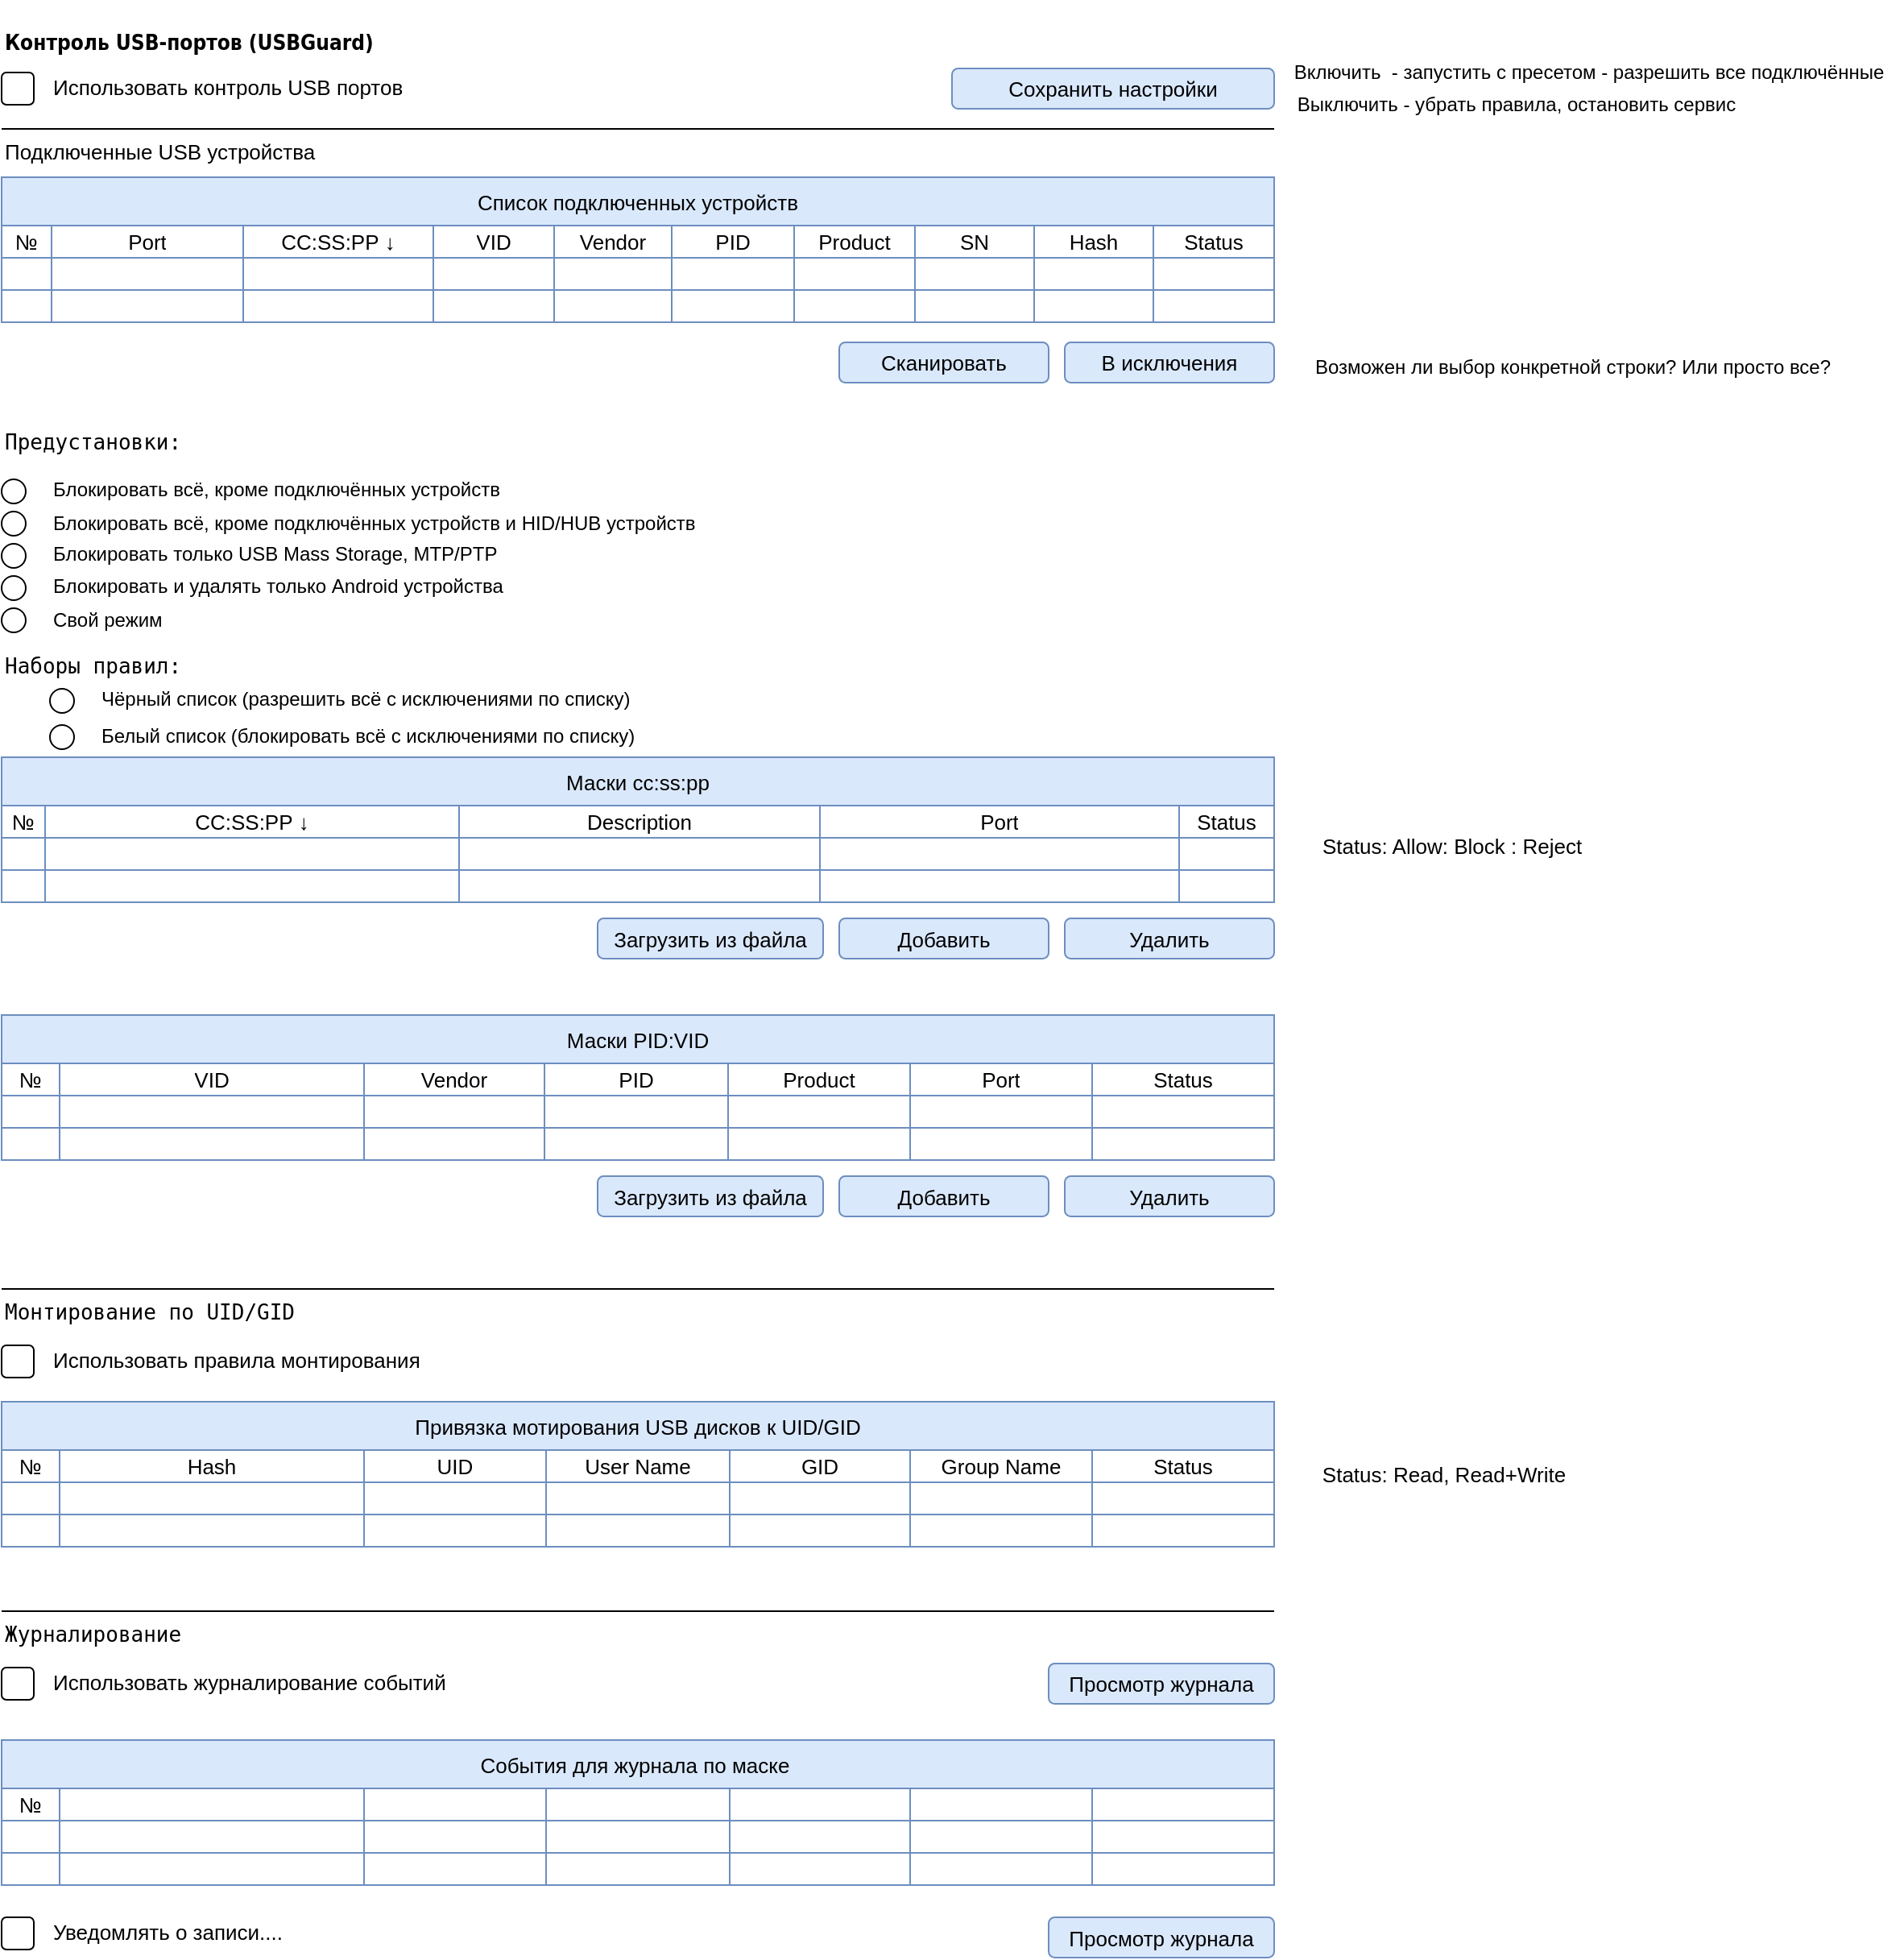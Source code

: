 <mxfile version="23.0.2" type="github">
  <diagram id="HF3EYHtyEsSgDk29EQUM" name="Страница 1">
    <mxGraphModel dx="1434" dy="820" grid="0" gridSize="10" guides="1" tooltips="1" connect="1" arrows="1" fold="1" page="1" pageScale="1" pageWidth="1169" pageHeight="827" math="0" shadow="0">
      <root>
        <mxCell id="0" />
        <mxCell id="1" parent="0" />
        <mxCell id="90lqPr3b5wlRCQ1Bb15_-1" value="&lt;p style=&quot;line-height: 100%; margin-bottom: 0cm; font-size: 13px;&quot;&gt;&lt;font style=&quot;font-size: 13px;&quot;&gt;&lt;font color=&quot;#000000&quot; style=&quot;font-size: 13px;&quot;&gt;&lt;font face=&quot;DejaVu Sans Condensed, sans-serif&quot; style=&quot;font-size: 13px;&quot;&gt;&lt;b style=&quot;font-size: 13px;&quot;&gt;Кон&lt;/b&gt;&lt;/font&gt;&lt;/font&gt;&lt;font color=&quot;#000000&quot; style=&quot;font-size: 13px;&quot;&gt;&lt;font face=&quot;DejaVu Sans Condensed, sans-serif&quot; style=&quot;font-size: 13px;&quot;&gt;&lt;b style=&quot;font-size: 13px;&quot;&gt;т&lt;/b&gt;&lt;/font&gt;&lt;/font&gt;&lt;font color=&quot;#000000&quot; style=&quot;font-size: 13px;&quot;&gt;&lt;font face=&quot;DejaVu Sans Condensed, sans-serif&quot; style=&quot;font-size: 13px;&quot;&gt;&lt;b style=&quot;font-size: 13px;&quot;&gt;роль USB-портов (USBGuard)&lt;/b&gt;&lt;/font&gt;&lt;/font&gt;&lt;/font&gt;&lt;br style=&quot;font-size: 13px;&quot;&gt;&lt;/p&gt;" style="text;whiteSpace=wrap;html=1;fontSize=13;" parent="1" vertex="1">
          <mxGeometry x="10" width="450" height="50" as="geometry" />
        </mxCell>
        <mxCell id="3SDEc3MKjUo-QjRz-hxS-2" value="" style="group;fontSize=13;" parent="1" vertex="1" connectable="0">
          <mxGeometry x="10" y="40" width="410" height="30" as="geometry" />
        </mxCell>
        <mxCell id="j7Y8htLGbgiCzbjYnlhf-1" value="&lt;font style=&quot;font-size: 13px;&quot;&gt;Использовать контроль USB портов&lt;/font&gt;" style="text;html=1;align=left;verticalAlign=top;resizable=0;points=[];autosize=1;strokeColor=none;fillColor=none;spacing=2;fontSize=13;" parent="3SDEc3MKjUo-QjRz-hxS-2" vertex="1">
          <mxGeometry x="30" width="250" height="30" as="geometry" />
        </mxCell>
        <mxCell id="3SDEc3MKjUo-QjRz-hxS-1" value="" style="rounded=1;whiteSpace=wrap;html=1;shadow=0;labelBackgroundColor=none;strokeWidth=1;fontFamily=Verdana;fontSize=13;align=center;" parent="3SDEc3MKjUo-QjRz-hxS-2" vertex="1">
          <mxGeometry y="5" width="20" height="20" as="geometry" />
        </mxCell>
        <mxCell id="j7Y8htLGbgiCzbjYnlhf-2" value="" style="endArrow=none;html=1;rounded=0;fontSize=13;" parent="3SDEc3MKjUo-QjRz-hxS-2" edge="1">
          <mxGeometry width="50" height="50" relative="1" as="geometry">
            <mxPoint y="40" as="sourcePoint" />
            <mxPoint x="790" y="40" as="targetPoint" />
          </mxGeometry>
        </mxCell>
        <mxCell id="3SDEc3MKjUo-QjRz-hxS-3" value="" style="group;fontSize=13;" parent="1" vertex="1" connectable="0">
          <mxGeometry x="10" y="290" width="570" height="50" as="geometry" />
        </mxCell>
        <mxCell id="3SDEc3MKjUo-QjRz-hxS-4" value="Блокировать всё, кроме подключённых устройств" style="text;html=1;align=left;verticalAlign=top;resizable=0;points=[];autosize=1;strokeColor=none;fillColor=none;spacing=2;" parent="3SDEc3MKjUo-QjRz-hxS-3" vertex="1">
          <mxGeometry x="30" width="380" height="30" as="geometry" />
        </mxCell>
        <mxCell id="3SDEc3MKjUo-QjRz-hxS-6" value="" style="ellipse;whiteSpace=wrap;html=1;aspect=fixed;fontSize=13;" parent="3SDEc3MKjUo-QjRz-hxS-3" vertex="1">
          <mxGeometry y="7.5" width="15" height="15" as="geometry" />
        </mxCell>
        <mxCell id="3SDEc3MKjUo-QjRz-hxS-68" value="" style="group;fontSize=13;" parent="3SDEc3MKjUo-QjRz-hxS-3" vertex="1" connectable="0">
          <mxGeometry y="20" width="570" height="30" as="geometry" />
        </mxCell>
        <mxCell id="3SDEc3MKjUo-QjRz-hxS-69" value="Блокировать всё, кроме подключённых устройств и HID/HUB устройств" style="text;html=1;align=left;verticalAlign=middle;resizable=0;points=[];autosize=1;strokeColor=none;fillColor=none;spacing=2;labelPosition=center;verticalLabelPosition=middle;" parent="3SDEc3MKjUo-QjRz-hxS-68" vertex="1">
          <mxGeometry x="30" width="540" height="30" as="geometry" />
        </mxCell>
        <mxCell id="3SDEc3MKjUo-QjRz-hxS-70" value="" style="ellipse;whiteSpace=wrap;html=1;aspect=fixed;fontSize=13;" parent="3SDEc3MKjUo-QjRz-hxS-68" vertex="1">
          <mxGeometry y="7.5" width="15" height="15" as="geometry" />
        </mxCell>
        <mxCell id="3SDEc3MKjUo-QjRz-hxS-8" value="Сохранить настройки" style="rounded=1;whiteSpace=wrap;html=1;fillColor=#dae8fc;strokeColor=#6c8ebf;fontSize=13;" parent="1" vertex="1">
          <mxGeometry x="600" y="42.5" width="200" height="25" as="geometry" />
        </mxCell>
        <mxCell id="3SDEc3MKjUo-QjRz-hxS-13" value="Список подключенных устройств" style="shape=table;startSize=30;container=1;collapsible=0;childLayout=tableLayout;strokeColor=#6c8ebf;fontSize=13;fillColor=#dae8fc;" parent="1" vertex="1">
          <mxGeometry x="10" y="110" width="790" height="90" as="geometry" />
        </mxCell>
        <mxCell id="3SDEc3MKjUo-QjRz-hxS-14" value="" style="shape=tableRow;horizontal=0;startSize=0;swimlaneHead=0;swimlaneBody=0;strokeColor=inherit;top=0;left=0;bottom=0;right=0;collapsible=0;dropTarget=0;fillColor=none;points=[[0,0.5],[1,0.5]];portConstraint=eastwest;fontSize=13;" parent="3SDEc3MKjUo-QjRz-hxS-13" vertex="1">
          <mxGeometry y="30" width="790" height="20" as="geometry" />
        </mxCell>
        <mxCell id="3SDEc3MKjUo-QjRz-hxS-142" value="№" style="shape=partialRectangle;html=1;whiteSpace=wrap;connectable=0;strokeColor=inherit;overflow=hidden;fillColor=none;top=0;left=0;bottom=0;right=0;pointerEvents=1;fontSize=13;" parent="3SDEc3MKjUo-QjRz-hxS-14" vertex="1">
          <mxGeometry width="31" height="20" as="geometry">
            <mxRectangle width="31" height="20" as="alternateBounds" />
          </mxGeometry>
        </mxCell>
        <mxCell id="3SDEc3MKjUo-QjRz-hxS-157" value="Port" style="shape=partialRectangle;html=1;whiteSpace=wrap;connectable=0;strokeColor=inherit;overflow=hidden;fillColor=none;top=0;left=0;bottom=0;right=0;pointerEvents=1;fontSize=13;" parent="3SDEc3MKjUo-QjRz-hxS-14" vertex="1">
          <mxGeometry x="31" width="119" height="20" as="geometry">
            <mxRectangle width="119" height="20" as="alternateBounds" />
          </mxGeometry>
        </mxCell>
        <mxCell id="3SDEc3MKjUo-QjRz-hxS-15" value="CC:SS:PP&amp;nbsp;↓" style="shape=partialRectangle;html=1;whiteSpace=wrap;connectable=0;strokeColor=inherit;overflow=hidden;fillColor=none;top=0;left=0;bottom=0;right=0;pointerEvents=1;fontSize=13;" parent="3SDEc3MKjUo-QjRz-hxS-14" vertex="1">
          <mxGeometry x="150" width="118" height="20" as="geometry">
            <mxRectangle width="118" height="20" as="alternateBounds" />
          </mxGeometry>
        </mxCell>
        <mxCell id="3SDEc3MKjUo-QjRz-hxS-16" value="VID" style="shape=partialRectangle;html=1;whiteSpace=wrap;connectable=0;strokeColor=inherit;overflow=hidden;fillColor=none;top=0;left=0;bottom=0;right=0;pointerEvents=1;fontSize=13;" parent="3SDEc3MKjUo-QjRz-hxS-14" vertex="1">
          <mxGeometry x="268" width="75" height="20" as="geometry">
            <mxRectangle width="75" height="20" as="alternateBounds" />
          </mxGeometry>
        </mxCell>
        <mxCell id="3SDEc3MKjUo-QjRz-hxS-38" value="Vendor" style="shape=partialRectangle;html=1;whiteSpace=wrap;connectable=0;strokeColor=inherit;overflow=hidden;fillColor=none;top=0;left=0;bottom=0;right=0;pointerEvents=1;fontSize=13;" parent="3SDEc3MKjUo-QjRz-hxS-14" vertex="1">
          <mxGeometry x="343" width="73" height="20" as="geometry">
            <mxRectangle width="73" height="20" as="alternateBounds" />
          </mxGeometry>
        </mxCell>
        <mxCell id="3SDEc3MKjUo-QjRz-hxS-17" value="PID" style="shape=partialRectangle;html=1;whiteSpace=wrap;connectable=0;strokeColor=inherit;overflow=hidden;fillColor=none;top=0;left=0;bottom=0;right=0;pointerEvents=1;fontSize=13;" parent="3SDEc3MKjUo-QjRz-hxS-14" vertex="1">
          <mxGeometry x="416" width="76" height="20" as="geometry">
            <mxRectangle width="76" height="20" as="alternateBounds" />
          </mxGeometry>
        </mxCell>
        <mxCell id="3SDEc3MKjUo-QjRz-hxS-35" value="Product" style="shape=partialRectangle;html=1;whiteSpace=wrap;connectable=0;strokeColor=inherit;overflow=hidden;fillColor=none;top=0;left=0;bottom=0;right=0;pointerEvents=1;fontSize=13;" parent="3SDEc3MKjUo-QjRz-hxS-14" vertex="1">
          <mxGeometry x="492" width="75" height="20" as="geometry">
            <mxRectangle width="75" height="20" as="alternateBounds" />
          </mxGeometry>
        </mxCell>
        <mxCell id="3SDEc3MKjUo-QjRz-hxS-26" value="SN" style="shape=partialRectangle;html=1;whiteSpace=wrap;connectable=0;strokeColor=inherit;overflow=hidden;fillColor=none;top=0;left=0;bottom=0;right=0;pointerEvents=1;fontSize=13;" parent="3SDEc3MKjUo-QjRz-hxS-14" vertex="1">
          <mxGeometry x="567" width="74" height="20" as="geometry">
            <mxRectangle width="74" height="20" as="alternateBounds" />
          </mxGeometry>
        </mxCell>
        <mxCell id="3SDEc3MKjUo-QjRz-hxS-29" value="Hash" style="shape=partialRectangle;html=1;whiteSpace=wrap;connectable=0;strokeColor=inherit;overflow=hidden;fillColor=none;top=0;left=0;bottom=0;right=0;pointerEvents=1;fontSize=13;" parent="3SDEc3MKjUo-QjRz-hxS-14" vertex="1">
          <mxGeometry x="641" width="74" height="20" as="geometry">
            <mxRectangle width="74" height="20" as="alternateBounds" />
          </mxGeometry>
        </mxCell>
        <mxCell id="3SDEc3MKjUo-QjRz-hxS-32" value="Status" style="shape=partialRectangle;html=1;whiteSpace=wrap;connectable=0;strokeColor=inherit;overflow=hidden;fillColor=none;top=0;left=0;bottom=0;right=0;pointerEvents=1;fontSize=13;" parent="3SDEc3MKjUo-QjRz-hxS-14" vertex="1">
          <mxGeometry x="715" width="75" height="20" as="geometry">
            <mxRectangle width="75" height="20" as="alternateBounds" />
          </mxGeometry>
        </mxCell>
        <mxCell id="3SDEc3MKjUo-QjRz-hxS-18" value="" style="shape=tableRow;horizontal=0;startSize=0;swimlaneHead=0;swimlaneBody=0;strokeColor=inherit;top=0;left=0;bottom=0;right=0;collapsible=0;dropTarget=0;fillColor=none;points=[[0,0.5],[1,0.5]];portConstraint=eastwest;fontSize=13;" parent="3SDEc3MKjUo-QjRz-hxS-13" vertex="1">
          <mxGeometry y="50" width="790" height="20" as="geometry" />
        </mxCell>
        <mxCell id="3SDEc3MKjUo-QjRz-hxS-143" style="shape=partialRectangle;html=1;whiteSpace=wrap;connectable=0;strokeColor=inherit;overflow=hidden;fillColor=none;top=0;left=0;bottom=0;right=0;pointerEvents=1;fontSize=13;" parent="3SDEc3MKjUo-QjRz-hxS-18" vertex="1">
          <mxGeometry width="31" height="20" as="geometry">
            <mxRectangle width="31" height="20" as="alternateBounds" />
          </mxGeometry>
        </mxCell>
        <mxCell id="3SDEc3MKjUo-QjRz-hxS-158" style="shape=partialRectangle;html=1;whiteSpace=wrap;connectable=0;strokeColor=inherit;overflow=hidden;fillColor=none;top=0;left=0;bottom=0;right=0;pointerEvents=1;fontSize=13;" parent="3SDEc3MKjUo-QjRz-hxS-18" vertex="1">
          <mxGeometry x="31" width="119" height="20" as="geometry">
            <mxRectangle width="119" height="20" as="alternateBounds" />
          </mxGeometry>
        </mxCell>
        <mxCell id="3SDEc3MKjUo-QjRz-hxS-19" value="" style="shape=partialRectangle;html=1;whiteSpace=wrap;connectable=0;strokeColor=inherit;overflow=hidden;fillColor=none;top=0;left=0;bottom=0;right=0;pointerEvents=1;fontSize=13;" parent="3SDEc3MKjUo-QjRz-hxS-18" vertex="1">
          <mxGeometry x="150" width="118" height="20" as="geometry">
            <mxRectangle width="118" height="20" as="alternateBounds" />
          </mxGeometry>
        </mxCell>
        <mxCell id="3SDEc3MKjUo-QjRz-hxS-20" value="" style="shape=partialRectangle;html=1;whiteSpace=wrap;connectable=0;strokeColor=inherit;overflow=hidden;fillColor=none;top=0;left=0;bottom=0;right=0;pointerEvents=1;fontSize=13;" parent="3SDEc3MKjUo-QjRz-hxS-18" vertex="1">
          <mxGeometry x="268" width="75" height="20" as="geometry">
            <mxRectangle width="75" height="20" as="alternateBounds" />
          </mxGeometry>
        </mxCell>
        <mxCell id="3SDEc3MKjUo-QjRz-hxS-39" style="shape=partialRectangle;html=1;whiteSpace=wrap;connectable=0;strokeColor=inherit;overflow=hidden;fillColor=none;top=0;left=0;bottom=0;right=0;pointerEvents=1;fontSize=13;" parent="3SDEc3MKjUo-QjRz-hxS-18" vertex="1">
          <mxGeometry x="343" width="73" height="20" as="geometry">
            <mxRectangle width="73" height="20" as="alternateBounds" />
          </mxGeometry>
        </mxCell>
        <mxCell id="3SDEc3MKjUo-QjRz-hxS-21" value="" style="shape=partialRectangle;html=1;whiteSpace=wrap;connectable=0;strokeColor=inherit;overflow=hidden;fillColor=none;top=0;left=0;bottom=0;right=0;pointerEvents=1;fontSize=13;" parent="3SDEc3MKjUo-QjRz-hxS-18" vertex="1">
          <mxGeometry x="416" width="76" height="20" as="geometry">
            <mxRectangle width="76" height="20" as="alternateBounds" />
          </mxGeometry>
        </mxCell>
        <mxCell id="3SDEc3MKjUo-QjRz-hxS-36" style="shape=partialRectangle;html=1;whiteSpace=wrap;connectable=0;strokeColor=inherit;overflow=hidden;fillColor=none;top=0;left=0;bottom=0;right=0;pointerEvents=1;fontSize=13;" parent="3SDEc3MKjUo-QjRz-hxS-18" vertex="1">
          <mxGeometry x="492" width="75" height="20" as="geometry">
            <mxRectangle width="75" height="20" as="alternateBounds" />
          </mxGeometry>
        </mxCell>
        <mxCell id="3SDEc3MKjUo-QjRz-hxS-27" style="shape=partialRectangle;html=1;whiteSpace=wrap;connectable=0;strokeColor=inherit;overflow=hidden;fillColor=none;top=0;left=0;bottom=0;right=0;pointerEvents=1;fontSize=13;" parent="3SDEc3MKjUo-QjRz-hxS-18" vertex="1">
          <mxGeometry x="567" width="74" height="20" as="geometry">
            <mxRectangle width="74" height="20" as="alternateBounds" />
          </mxGeometry>
        </mxCell>
        <mxCell id="3SDEc3MKjUo-QjRz-hxS-30" style="shape=partialRectangle;html=1;whiteSpace=wrap;connectable=0;strokeColor=inherit;overflow=hidden;fillColor=none;top=0;left=0;bottom=0;right=0;pointerEvents=1;fontSize=13;" parent="3SDEc3MKjUo-QjRz-hxS-18" vertex="1">
          <mxGeometry x="641" width="74" height="20" as="geometry">
            <mxRectangle width="74" height="20" as="alternateBounds" />
          </mxGeometry>
        </mxCell>
        <mxCell id="3SDEc3MKjUo-QjRz-hxS-33" style="shape=partialRectangle;html=1;whiteSpace=wrap;connectable=0;strokeColor=inherit;overflow=hidden;fillColor=none;top=0;left=0;bottom=0;right=0;pointerEvents=1;fontSize=13;" parent="3SDEc3MKjUo-QjRz-hxS-18" vertex="1">
          <mxGeometry x="715" width="75" height="20" as="geometry">
            <mxRectangle width="75" height="20" as="alternateBounds" />
          </mxGeometry>
        </mxCell>
        <mxCell id="3SDEc3MKjUo-QjRz-hxS-22" value="" style="shape=tableRow;horizontal=0;startSize=0;swimlaneHead=0;swimlaneBody=0;strokeColor=inherit;top=0;left=0;bottom=0;right=0;collapsible=0;dropTarget=0;fillColor=none;points=[[0,0.5],[1,0.5]];portConstraint=eastwest;fontSize=13;" parent="3SDEc3MKjUo-QjRz-hxS-13" vertex="1">
          <mxGeometry y="70" width="790" height="20" as="geometry" />
        </mxCell>
        <mxCell id="3SDEc3MKjUo-QjRz-hxS-144" style="shape=partialRectangle;html=1;whiteSpace=wrap;connectable=0;strokeColor=inherit;overflow=hidden;fillColor=none;top=0;left=0;bottom=0;right=0;pointerEvents=1;fontSize=13;" parent="3SDEc3MKjUo-QjRz-hxS-22" vertex="1">
          <mxGeometry width="31" height="20" as="geometry">
            <mxRectangle width="31" height="20" as="alternateBounds" />
          </mxGeometry>
        </mxCell>
        <mxCell id="3SDEc3MKjUo-QjRz-hxS-159" style="shape=partialRectangle;html=1;whiteSpace=wrap;connectable=0;strokeColor=inherit;overflow=hidden;fillColor=none;top=0;left=0;bottom=0;right=0;pointerEvents=1;fontSize=13;" parent="3SDEc3MKjUo-QjRz-hxS-22" vertex="1">
          <mxGeometry x="31" width="119" height="20" as="geometry">
            <mxRectangle width="119" height="20" as="alternateBounds" />
          </mxGeometry>
        </mxCell>
        <mxCell id="3SDEc3MKjUo-QjRz-hxS-23" value="" style="shape=partialRectangle;html=1;whiteSpace=wrap;connectable=0;strokeColor=inherit;overflow=hidden;fillColor=none;top=0;left=0;bottom=0;right=0;pointerEvents=1;fontSize=13;" parent="3SDEc3MKjUo-QjRz-hxS-22" vertex="1">
          <mxGeometry x="150" width="118" height="20" as="geometry">
            <mxRectangle width="118" height="20" as="alternateBounds" />
          </mxGeometry>
        </mxCell>
        <mxCell id="3SDEc3MKjUo-QjRz-hxS-24" value="" style="shape=partialRectangle;html=1;whiteSpace=wrap;connectable=0;strokeColor=inherit;overflow=hidden;fillColor=none;top=0;left=0;bottom=0;right=0;pointerEvents=1;fontSize=13;" parent="3SDEc3MKjUo-QjRz-hxS-22" vertex="1">
          <mxGeometry x="268" width="75" height="20" as="geometry">
            <mxRectangle width="75" height="20" as="alternateBounds" />
          </mxGeometry>
        </mxCell>
        <mxCell id="3SDEc3MKjUo-QjRz-hxS-40" style="shape=partialRectangle;html=1;whiteSpace=wrap;connectable=0;strokeColor=inherit;overflow=hidden;fillColor=none;top=0;left=0;bottom=0;right=0;pointerEvents=1;fontSize=13;" parent="3SDEc3MKjUo-QjRz-hxS-22" vertex="1">
          <mxGeometry x="343" width="73" height="20" as="geometry">
            <mxRectangle width="73" height="20" as="alternateBounds" />
          </mxGeometry>
        </mxCell>
        <mxCell id="3SDEc3MKjUo-QjRz-hxS-25" value="" style="shape=partialRectangle;html=1;whiteSpace=wrap;connectable=0;strokeColor=inherit;overflow=hidden;fillColor=none;top=0;left=0;bottom=0;right=0;pointerEvents=1;fontSize=13;" parent="3SDEc3MKjUo-QjRz-hxS-22" vertex="1">
          <mxGeometry x="416" width="76" height="20" as="geometry">
            <mxRectangle width="76" height="20" as="alternateBounds" />
          </mxGeometry>
        </mxCell>
        <mxCell id="3SDEc3MKjUo-QjRz-hxS-37" style="shape=partialRectangle;html=1;whiteSpace=wrap;connectable=0;strokeColor=inherit;overflow=hidden;fillColor=none;top=0;left=0;bottom=0;right=0;pointerEvents=1;fontSize=13;" parent="3SDEc3MKjUo-QjRz-hxS-22" vertex="1">
          <mxGeometry x="492" width="75" height="20" as="geometry">
            <mxRectangle width="75" height="20" as="alternateBounds" />
          </mxGeometry>
        </mxCell>
        <mxCell id="3SDEc3MKjUo-QjRz-hxS-28" style="shape=partialRectangle;html=1;whiteSpace=wrap;connectable=0;strokeColor=inherit;overflow=hidden;fillColor=none;top=0;left=0;bottom=0;right=0;pointerEvents=1;fontSize=13;" parent="3SDEc3MKjUo-QjRz-hxS-22" vertex="1">
          <mxGeometry x="567" width="74" height="20" as="geometry">
            <mxRectangle width="74" height="20" as="alternateBounds" />
          </mxGeometry>
        </mxCell>
        <mxCell id="3SDEc3MKjUo-QjRz-hxS-31" style="shape=partialRectangle;html=1;whiteSpace=wrap;connectable=0;strokeColor=inherit;overflow=hidden;fillColor=none;top=0;left=0;bottom=0;right=0;pointerEvents=1;fontSize=13;" parent="3SDEc3MKjUo-QjRz-hxS-22" vertex="1">
          <mxGeometry x="641" width="74" height="20" as="geometry">
            <mxRectangle width="74" height="20" as="alternateBounds" />
          </mxGeometry>
        </mxCell>
        <mxCell id="3SDEc3MKjUo-QjRz-hxS-34" style="shape=partialRectangle;html=1;whiteSpace=wrap;connectable=0;strokeColor=inherit;overflow=hidden;fillColor=none;top=0;left=0;bottom=0;right=0;pointerEvents=1;fontSize=13;" parent="3SDEc3MKjUo-QjRz-hxS-22" vertex="1">
          <mxGeometry x="715" width="75" height="20" as="geometry">
            <mxRectangle width="75" height="20" as="alternateBounds" />
          </mxGeometry>
        </mxCell>
        <mxCell id="3SDEc3MKjUo-QjRz-hxS-41" value="В исключения" style="rounded=1;whiteSpace=wrap;html=1;fillColor=#dae8fc;strokeColor=#6c8ebf;fontSize=13;" parent="1" vertex="1">
          <mxGeometry x="670" y="212.5" width="130" height="25" as="geometry" />
        </mxCell>
        <mxCell id="3SDEc3MKjUo-QjRz-hxS-42" value="Сканировать" style="rounded=1;whiteSpace=wrap;html=1;fillColor=#dae8fc;strokeColor=#6c8ebf;fontSize=13;" parent="1" vertex="1">
          <mxGeometry x="530" y="212.5" width="130" height="25" as="geometry" />
        </mxCell>
        <mxCell id="3SDEc3MKjUo-QjRz-hxS-43" value="Возможен ли выбор конкретной строки? Или просто все?" style="text;html=1;align=center;verticalAlign=middle;resizable=0;points=[];autosize=1;strokeColor=none;fillColor=none;" parent="1" vertex="1">
          <mxGeometry x="810" y="212.5" width="350" height="30" as="geometry" />
        </mxCell>
        <mxCell id="3SDEc3MKjUo-QjRz-hxS-44" value="Включить&amp;nbsp; - запустить с пресетом - разрешить все подключённые" style="text;html=1;align=center;verticalAlign=middle;resizable=0;points=[];autosize=1;strokeColor=none;fillColor=none;" parent="1" vertex="1">
          <mxGeometry x="800" y="30" width="390" height="30" as="geometry" />
        </mxCell>
        <mxCell id="3SDEc3MKjUo-QjRz-hxS-46" value="&lt;font face=&quot;monospace&quot;&gt;Наборы правил:&lt;/font&gt;" style="text;html=1;align=left;verticalAlign=top;resizable=0;points=[];autosize=1;strokeColor=none;fillColor=none;spacing=2;fontSize=13;" parent="1" vertex="1">
          <mxGeometry x="10" y="399" width="140" height="30" as="geometry" />
        </mxCell>
        <mxCell id="3SDEc3MKjUo-QjRz-hxS-47" value="Выключить - убрать правила, остановить сервис" style="text;html=1;align=center;verticalAlign=middle;resizable=0;points=[];autosize=1;strokeColor=none;fillColor=none;" parent="1" vertex="1">
          <mxGeometry x="800" y="50" width="300" height="30" as="geometry" />
        </mxCell>
        <mxCell id="3SDEc3MKjUo-QjRz-hxS-48" value="&lt;font face=&quot;monospace&quot;&gt;Журналирование&lt;/font&gt;" style="text;html=1;align=left;verticalAlign=top;resizable=0;points=[];autosize=1;strokeColor=none;fillColor=none;spacing=2;fontSize=13;" parent="1" vertex="1">
          <mxGeometry x="10" y="1000" width="140" height="30" as="geometry" />
        </mxCell>
        <mxCell id="3SDEc3MKjUo-QjRz-hxS-49" value="&lt;font face=&quot;monospace&quot;&gt;Монтирование по UID/GID&lt;/font&gt;" style="text;html=1;align=left;verticalAlign=top;resizable=0;points=[];autosize=1;strokeColor=none;fillColor=none;spacing=2;fontSize=13;" parent="1" vertex="1">
          <mxGeometry x="10" y="800" width="210" height="30" as="geometry" />
        </mxCell>
        <mxCell id="3SDEc3MKjUo-QjRz-hxS-50" value="" style="endArrow=none;html=1;rounded=0;fontSize=13;" parent="1" edge="1">
          <mxGeometry width="50" height="50" relative="1" as="geometry">
            <mxPoint x="10" y="1000" as="sourcePoint" />
            <mxPoint x="800" y="1000" as="targetPoint" />
          </mxGeometry>
        </mxCell>
        <mxCell id="3SDEc3MKjUo-QjRz-hxS-51" value="" style="endArrow=none;html=1;rounded=0;fontSize=13;" parent="1" edge="1">
          <mxGeometry width="50" height="50" relative="1" as="geometry">
            <mxPoint x="10" y="800" as="sourcePoint" />
            <mxPoint x="800" y="800" as="targetPoint" />
          </mxGeometry>
        </mxCell>
        <mxCell id="3SDEc3MKjUo-QjRz-hxS-53" value="Подключенные USB устройства" style="text;html=1;align=left;verticalAlign=top;resizable=0;points=[];autosize=1;strokeColor=none;fillColor=none;spacing=2;fontSize=13;" parent="1" vertex="1">
          <mxGeometry x="10" y="80" width="220" height="30" as="geometry" />
        </mxCell>
        <mxCell id="3SDEc3MKjUo-QjRz-hxS-67" value="&lt;font face=&quot;monospace&quot;&gt;Предустановки:&lt;/font&gt;" style="text;html=1;align=left;verticalAlign=top;resizable=0;points=[];autosize=1;strokeColor=none;fillColor=none;spacing=2;fontSize=13;" parent="1" vertex="1">
          <mxGeometry x="10" y="260" width="140" height="30" as="geometry" />
        </mxCell>
        <mxCell id="3SDEc3MKjUo-QjRz-hxS-74" value="" style="group;fontSize=13;" parent="1" vertex="1" connectable="0">
          <mxGeometry x="10" y="330" width="410" height="30" as="geometry" />
        </mxCell>
        <mxCell id="3SDEc3MKjUo-QjRz-hxS-75" value="Блокировать только USB Mass Storage, MTP/PTP" style="text;html=1;align=left;verticalAlign=top;resizable=0;points=[];autosize=1;strokeColor=none;fillColor=none;spacing=2;" parent="3SDEc3MKjUo-QjRz-hxS-74" vertex="1">
          <mxGeometry x="30" width="380" height="30" as="geometry" />
        </mxCell>
        <mxCell id="3SDEc3MKjUo-QjRz-hxS-76" value="" style="ellipse;whiteSpace=wrap;html=1;aspect=fixed;fontSize=13;" parent="3SDEc3MKjUo-QjRz-hxS-74" vertex="1">
          <mxGeometry y="7.5" width="15" height="15" as="geometry" />
        </mxCell>
        <mxCell id="3SDEc3MKjUo-QjRz-hxS-71" value="" style="group;" parent="1" vertex="1" connectable="0">
          <mxGeometry x="10" y="350" width="410" height="30" as="geometry" />
        </mxCell>
        <mxCell id="3SDEc3MKjUo-QjRz-hxS-72" value="Блокировать и удалять только Android устройства" style="text;html=1;align=left;verticalAlign=top;resizable=0;points=[];autosize=1;strokeColor=none;fillColor=none;spacing=2;" parent="3SDEc3MKjUo-QjRz-hxS-71" vertex="1">
          <mxGeometry x="30" width="340" height="30" as="geometry" />
        </mxCell>
        <mxCell id="3SDEc3MKjUo-QjRz-hxS-73" value="" style="ellipse;whiteSpace=wrap;html=1;aspect=fixed;fontSize=13;" parent="3SDEc3MKjUo-QjRz-hxS-71" vertex="1">
          <mxGeometry y="7.5" width="15" height="15" as="geometry" />
        </mxCell>
        <mxCell id="3SDEc3MKjUo-QjRz-hxS-77" value="" style="group;fontSize=13;" parent="1" vertex="1" connectable="0">
          <mxGeometry x="10" y="370" width="570" height="30" as="geometry" />
        </mxCell>
        <mxCell id="3SDEc3MKjUo-QjRz-hxS-78" value="Свой режим" style="text;html=1;align=left;verticalAlign=middle;resizable=0;points=[];autosize=1;strokeColor=none;fillColor=none;spacing=2;labelPosition=center;verticalLabelPosition=middle;" parent="3SDEc3MKjUo-QjRz-hxS-77" vertex="1">
          <mxGeometry x="30" width="90" height="30" as="geometry" />
        </mxCell>
        <mxCell id="3SDEc3MKjUo-QjRz-hxS-79" value="" style="ellipse;whiteSpace=wrap;html=1;aspect=fixed;fontSize=13;" parent="3SDEc3MKjUo-QjRz-hxS-77" vertex="1">
          <mxGeometry y="7.5" width="15" height="15" as="geometry" />
        </mxCell>
        <mxCell id="3SDEc3MKjUo-QjRz-hxS-80" value="Маски сс:ss:pp" style="shape=table;startSize=30;container=1;collapsible=0;childLayout=tableLayout;strokeColor=#6c8ebf;fontSize=13;fillColor=#dae8fc;" parent="1" vertex="1">
          <mxGeometry x="10" y="470" width="790" height="90" as="geometry" />
        </mxCell>
        <mxCell id="3SDEc3MKjUo-QjRz-hxS-81" value="" style="shape=tableRow;horizontal=0;startSize=0;swimlaneHead=0;swimlaneBody=0;strokeColor=inherit;top=0;left=0;bottom=0;right=0;collapsible=0;dropTarget=0;fillColor=none;points=[[0,0.5],[1,0.5]];portConstraint=eastwest;fontSize=13;" parent="3SDEc3MKjUo-QjRz-hxS-80" vertex="1">
          <mxGeometry y="30" width="790" height="20" as="geometry" />
        </mxCell>
        <mxCell id="3SDEc3MKjUo-QjRz-hxS-145" value="№" style="shape=partialRectangle;html=1;whiteSpace=wrap;connectable=0;strokeColor=inherit;overflow=hidden;fillColor=none;top=0;left=0;bottom=0;right=0;pointerEvents=1;fontSize=13;" parent="3SDEc3MKjUo-QjRz-hxS-81" vertex="1">
          <mxGeometry width="27" height="20" as="geometry">
            <mxRectangle width="27" height="20" as="alternateBounds" />
          </mxGeometry>
        </mxCell>
        <mxCell id="3SDEc3MKjUo-QjRz-hxS-82" value="CC:SS:PP&amp;nbsp;↓" style="shape=partialRectangle;html=1;whiteSpace=wrap;connectable=0;strokeColor=inherit;overflow=hidden;fillColor=none;top=0;left=0;bottom=0;right=0;pointerEvents=1;fontSize=13;" parent="3SDEc3MKjUo-QjRz-hxS-81" vertex="1">
          <mxGeometry x="27" width="257" height="20" as="geometry">
            <mxRectangle width="257" height="20" as="alternateBounds" />
          </mxGeometry>
        </mxCell>
        <mxCell id="3SDEc3MKjUo-QjRz-hxS-87" value="Description" style="shape=partialRectangle;html=1;whiteSpace=wrap;connectable=0;strokeColor=inherit;overflow=hidden;fillColor=none;top=0;left=0;bottom=0;right=0;pointerEvents=1;fontSize=13;" parent="3SDEc3MKjUo-QjRz-hxS-81" vertex="1">
          <mxGeometry x="284" width="224" height="20" as="geometry">
            <mxRectangle width="224" height="20" as="alternateBounds" />
          </mxGeometry>
        </mxCell>
        <mxCell id="3SDEc3MKjUo-QjRz-hxS-151" value="Port" style="shape=partialRectangle;html=1;whiteSpace=wrap;connectable=0;strokeColor=inherit;overflow=hidden;fillColor=none;top=0;left=0;bottom=0;right=0;pointerEvents=1;fontSize=13;" parent="3SDEc3MKjUo-QjRz-hxS-81" vertex="1">
          <mxGeometry x="508" width="223" height="20" as="geometry">
            <mxRectangle width="223" height="20" as="alternateBounds" />
          </mxGeometry>
        </mxCell>
        <mxCell id="3SDEc3MKjUo-QjRz-hxS-88" value="Status" style="shape=partialRectangle;html=1;whiteSpace=wrap;connectable=0;strokeColor=inherit;overflow=hidden;fillColor=none;top=0;left=0;bottom=0;right=0;pointerEvents=1;fontSize=13;" parent="3SDEc3MKjUo-QjRz-hxS-81" vertex="1">
          <mxGeometry x="731" width="59" height="20" as="geometry">
            <mxRectangle width="59" height="20" as="alternateBounds" />
          </mxGeometry>
        </mxCell>
        <mxCell id="3SDEc3MKjUo-QjRz-hxS-90" value="" style="shape=tableRow;horizontal=0;startSize=0;swimlaneHead=0;swimlaneBody=0;strokeColor=inherit;top=0;left=0;bottom=0;right=0;collapsible=0;dropTarget=0;fillColor=none;points=[[0,0.5],[1,0.5]];portConstraint=eastwest;fontSize=13;" parent="3SDEc3MKjUo-QjRz-hxS-80" vertex="1">
          <mxGeometry y="50" width="790" height="20" as="geometry" />
        </mxCell>
        <mxCell id="3SDEc3MKjUo-QjRz-hxS-146" style="shape=partialRectangle;html=1;whiteSpace=wrap;connectable=0;strokeColor=inherit;overflow=hidden;fillColor=none;top=0;left=0;bottom=0;right=0;pointerEvents=1;fontSize=13;" parent="3SDEc3MKjUo-QjRz-hxS-90" vertex="1">
          <mxGeometry width="27" height="20" as="geometry">
            <mxRectangle width="27" height="20" as="alternateBounds" />
          </mxGeometry>
        </mxCell>
        <mxCell id="3SDEc3MKjUo-QjRz-hxS-91" value="" style="shape=partialRectangle;html=1;whiteSpace=wrap;connectable=0;strokeColor=inherit;overflow=hidden;fillColor=none;top=0;left=0;bottom=0;right=0;pointerEvents=1;fontSize=13;" parent="3SDEc3MKjUo-QjRz-hxS-90" vertex="1">
          <mxGeometry x="27" width="257" height="20" as="geometry">
            <mxRectangle width="257" height="20" as="alternateBounds" />
          </mxGeometry>
        </mxCell>
        <mxCell id="3SDEc3MKjUo-QjRz-hxS-96" style="shape=partialRectangle;html=1;whiteSpace=wrap;connectable=0;strokeColor=inherit;overflow=hidden;fillColor=none;top=0;left=0;bottom=0;right=0;pointerEvents=1;fontSize=13;" parent="3SDEc3MKjUo-QjRz-hxS-90" vertex="1">
          <mxGeometry x="284" width="224" height="20" as="geometry">
            <mxRectangle width="224" height="20" as="alternateBounds" />
          </mxGeometry>
        </mxCell>
        <mxCell id="3SDEc3MKjUo-QjRz-hxS-152" style="shape=partialRectangle;html=1;whiteSpace=wrap;connectable=0;strokeColor=inherit;overflow=hidden;fillColor=none;top=0;left=0;bottom=0;right=0;pointerEvents=1;fontSize=13;" parent="3SDEc3MKjUo-QjRz-hxS-90" vertex="1">
          <mxGeometry x="508" width="223" height="20" as="geometry">
            <mxRectangle width="223" height="20" as="alternateBounds" />
          </mxGeometry>
        </mxCell>
        <mxCell id="3SDEc3MKjUo-QjRz-hxS-97" style="shape=partialRectangle;html=1;whiteSpace=wrap;connectable=0;strokeColor=inherit;overflow=hidden;fillColor=none;top=0;left=0;bottom=0;right=0;pointerEvents=1;fontSize=13;" parent="3SDEc3MKjUo-QjRz-hxS-90" vertex="1">
          <mxGeometry x="731" width="59" height="20" as="geometry">
            <mxRectangle width="59" height="20" as="alternateBounds" />
          </mxGeometry>
        </mxCell>
        <mxCell id="3SDEc3MKjUo-QjRz-hxS-99" value="" style="shape=tableRow;horizontal=0;startSize=0;swimlaneHead=0;swimlaneBody=0;strokeColor=inherit;top=0;left=0;bottom=0;right=0;collapsible=0;dropTarget=0;fillColor=none;points=[[0,0.5],[1,0.5]];portConstraint=eastwest;fontSize=13;" parent="3SDEc3MKjUo-QjRz-hxS-80" vertex="1">
          <mxGeometry y="70" width="790" height="20" as="geometry" />
        </mxCell>
        <mxCell id="3SDEc3MKjUo-QjRz-hxS-147" style="shape=partialRectangle;html=1;whiteSpace=wrap;connectable=0;strokeColor=inherit;overflow=hidden;fillColor=none;top=0;left=0;bottom=0;right=0;pointerEvents=1;fontSize=13;" parent="3SDEc3MKjUo-QjRz-hxS-99" vertex="1">
          <mxGeometry width="27" height="20" as="geometry">
            <mxRectangle width="27" height="20" as="alternateBounds" />
          </mxGeometry>
        </mxCell>
        <mxCell id="3SDEc3MKjUo-QjRz-hxS-100" value="" style="shape=partialRectangle;html=1;whiteSpace=wrap;connectable=0;strokeColor=inherit;overflow=hidden;fillColor=none;top=0;left=0;bottom=0;right=0;pointerEvents=1;fontSize=13;" parent="3SDEc3MKjUo-QjRz-hxS-99" vertex="1">
          <mxGeometry x="27" width="257" height="20" as="geometry">
            <mxRectangle width="257" height="20" as="alternateBounds" />
          </mxGeometry>
        </mxCell>
        <mxCell id="3SDEc3MKjUo-QjRz-hxS-105" style="shape=partialRectangle;html=1;whiteSpace=wrap;connectable=0;strokeColor=inherit;overflow=hidden;fillColor=none;top=0;left=0;bottom=0;right=0;pointerEvents=1;fontSize=13;" parent="3SDEc3MKjUo-QjRz-hxS-99" vertex="1">
          <mxGeometry x="284" width="224" height="20" as="geometry">
            <mxRectangle width="224" height="20" as="alternateBounds" />
          </mxGeometry>
        </mxCell>
        <mxCell id="3SDEc3MKjUo-QjRz-hxS-153" style="shape=partialRectangle;html=1;whiteSpace=wrap;connectable=0;strokeColor=inherit;overflow=hidden;fillColor=none;top=0;left=0;bottom=0;right=0;pointerEvents=1;fontSize=13;" parent="3SDEc3MKjUo-QjRz-hxS-99" vertex="1">
          <mxGeometry x="508" width="223" height="20" as="geometry">
            <mxRectangle width="223" height="20" as="alternateBounds" />
          </mxGeometry>
        </mxCell>
        <mxCell id="3SDEc3MKjUo-QjRz-hxS-106" style="shape=partialRectangle;html=1;whiteSpace=wrap;connectable=0;strokeColor=inherit;overflow=hidden;fillColor=none;top=0;left=0;bottom=0;right=0;pointerEvents=1;fontSize=13;" parent="3SDEc3MKjUo-QjRz-hxS-99" vertex="1">
          <mxGeometry x="731" width="59" height="20" as="geometry">
            <mxRectangle width="59" height="20" as="alternateBounds" />
          </mxGeometry>
        </mxCell>
        <mxCell id="3SDEc3MKjUo-QjRz-hxS-108" value="Маски PID:VID" style="shape=table;startSize=30;container=1;collapsible=0;childLayout=tableLayout;strokeColor=#6c8ebf;fontSize=13;fillColor=#dae8fc;" parent="1" vertex="1">
          <mxGeometry x="10" y="630" width="790" height="90" as="geometry" />
        </mxCell>
        <mxCell id="3SDEc3MKjUo-QjRz-hxS-109" value="" style="shape=tableRow;horizontal=0;startSize=0;swimlaneHead=0;swimlaneBody=0;strokeColor=inherit;top=0;left=0;bottom=0;right=0;collapsible=0;dropTarget=0;fillColor=none;points=[[0,0.5],[1,0.5]];portConstraint=eastwest;fontSize=13;" parent="3SDEc3MKjUo-QjRz-hxS-108" vertex="1">
          <mxGeometry y="30" width="790" height="20" as="geometry" />
        </mxCell>
        <mxCell id="3SDEc3MKjUo-QjRz-hxS-148" value="№" style="shape=partialRectangle;html=1;whiteSpace=wrap;connectable=0;strokeColor=inherit;overflow=hidden;fillColor=none;top=0;left=0;bottom=0;right=0;pointerEvents=1;fontSize=13;" parent="3SDEc3MKjUo-QjRz-hxS-109" vertex="1">
          <mxGeometry width="36" height="20" as="geometry">
            <mxRectangle width="36" height="20" as="alternateBounds" />
          </mxGeometry>
        </mxCell>
        <mxCell id="3SDEc3MKjUo-QjRz-hxS-111" value="VID" style="shape=partialRectangle;html=1;whiteSpace=wrap;connectable=0;strokeColor=inherit;overflow=hidden;fillColor=none;top=0;left=0;bottom=0;right=0;pointerEvents=1;fontSize=13;" parent="3SDEc3MKjUo-QjRz-hxS-109" vertex="1">
          <mxGeometry x="36" width="189" height="20" as="geometry">
            <mxRectangle width="189" height="20" as="alternateBounds" />
          </mxGeometry>
        </mxCell>
        <mxCell id="3SDEc3MKjUo-QjRz-hxS-112" value="Vendor" style="shape=partialRectangle;html=1;whiteSpace=wrap;connectable=0;strokeColor=inherit;overflow=hidden;fillColor=none;top=0;left=0;bottom=0;right=0;pointerEvents=1;fontSize=13;" parent="3SDEc3MKjUo-QjRz-hxS-109" vertex="1">
          <mxGeometry x="225" width="112" height="20" as="geometry">
            <mxRectangle width="112" height="20" as="alternateBounds" />
          </mxGeometry>
        </mxCell>
        <mxCell id="3SDEc3MKjUo-QjRz-hxS-113" value="PID" style="shape=partialRectangle;html=1;whiteSpace=wrap;connectable=0;strokeColor=inherit;overflow=hidden;fillColor=none;top=0;left=0;bottom=0;right=0;pointerEvents=1;fontSize=13;" parent="3SDEc3MKjUo-QjRz-hxS-109" vertex="1">
          <mxGeometry x="337" width="114" height="20" as="geometry">
            <mxRectangle width="114" height="20" as="alternateBounds" />
          </mxGeometry>
        </mxCell>
        <mxCell id="3SDEc3MKjUo-QjRz-hxS-114" value="Product" style="shape=partialRectangle;html=1;whiteSpace=wrap;connectable=0;strokeColor=inherit;overflow=hidden;fillColor=none;top=0;left=0;bottom=0;right=0;pointerEvents=1;fontSize=13;" parent="3SDEc3MKjUo-QjRz-hxS-109" vertex="1">
          <mxGeometry x="451" width="113" height="20" as="geometry">
            <mxRectangle width="113" height="20" as="alternateBounds" />
          </mxGeometry>
        </mxCell>
        <mxCell id="3SDEc3MKjUo-QjRz-hxS-154" value="Port" style="shape=partialRectangle;html=1;whiteSpace=wrap;connectable=0;strokeColor=inherit;overflow=hidden;fillColor=none;top=0;left=0;bottom=0;right=0;pointerEvents=1;fontSize=13;" parent="3SDEc3MKjUo-QjRz-hxS-109" vertex="1">
          <mxGeometry x="564" width="113" height="20" as="geometry">
            <mxRectangle width="113" height="20" as="alternateBounds" />
          </mxGeometry>
        </mxCell>
        <mxCell id="3SDEc3MKjUo-QjRz-hxS-117" value="Status" style="shape=partialRectangle;html=1;whiteSpace=wrap;connectable=0;strokeColor=inherit;overflow=hidden;fillColor=none;top=0;left=0;bottom=0;right=0;pointerEvents=1;fontSize=13;" parent="3SDEc3MKjUo-QjRz-hxS-109" vertex="1">
          <mxGeometry x="677" width="113" height="20" as="geometry">
            <mxRectangle width="113" height="20" as="alternateBounds" />
          </mxGeometry>
        </mxCell>
        <mxCell id="3SDEc3MKjUo-QjRz-hxS-118" value="" style="shape=tableRow;horizontal=0;startSize=0;swimlaneHead=0;swimlaneBody=0;strokeColor=inherit;top=0;left=0;bottom=0;right=0;collapsible=0;dropTarget=0;fillColor=none;points=[[0,0.5],[1,0.5]];portConstraint=eastwest;fontSize=13;" parent="3SDEc3MKjUo-QjRz-hxS-108" vertex="1">
          <mxGeometry y="50" width="790" height="20" as="geometry" />
        </mxCell>
        <mxCell id="3SDEc3MKjUo-QjRz-hxS-149" style="shape=partialRectangle;html=1;whiteSpace=wrap;connectable=0;strokeColor=inherit;overflow=hidden;fillColor=none;top=0;left=0;bottom=0;right=0;pointerEvents=1;fontSize=13;" parent="3SDEc3MKjUo-QjRz-hxS-118" vertex="1">
          <mxGeometry width="36" height="20" as="geometry">
            <mxRectangle width="36" height="20" as="alternateBounds" />
          </mxGeometry>
        </mxCell>
        <mxCell id="3SDEc3MKjUo-QjRz-hxS-120" value="" style="shape=partialRectangle;html=1;whiteSpace=wrap;connectable=0;strokeColor=inherit;overflow=hidden;fillColor=none;top=0;left=0;bottom=0;right=0;pointerEvents=1;fontSize=13;" parent="3SDEc3MKjUo-QjRz-hxS-118" vertex="1">
          <mxGeometry x="36" width="189" height="20" as="geometry">
            <mxRectangle width="189" height="20" as="alternateBounds" />
          </mxGeometry>
        </mxCell>
        <mxCell id="3SDEc3MKjUo-QjRz-hxS-121" style="shape=partialRectangle;html=1;whiteSpace=wrap;connectable=0;strokeColor=inherit;overflow=hidden;fillColor=none;top=0;left=0;bottom=0;right=0;pointerEvents=1;fontSize=13;" parent="3SDEc3MKjUo-QjRz-hxS-118" vertex="1">
          <mxGeometry x="225" width="112" height="20" as="geometry">
            <mxRectangle width="112" height="20" as="alternateBounds" />
          </mxGeometry>
        </mxCell>
        <mxCell id="3SDEc3MKjUo-QjRz-hxS-122" value="" style="shape=partialRectangle;html=1;whiteSpace=wrap;connectable=0;strokeColor=inherit;overflow=hidden;fillColor=none;top=0;left=0;bottom=0;right=0;pointerEvents=1;fontSize=13;" parent="3SDEc3MKjUo-QjRz-hxS-118" vertex="1">
          <mxGeometry x="337" width="114" height="20" as="geometry">
            <mxRectangle width="114" height="20" as="alternateBounds" />
          </mxGeometry>
        </mxCell>
        <mxCell id="3SDEc3MKjUo-QjRz-hxS-123" style="shape=partialRectangle;html=1;whiteSpace=wrap;connectable=0;strokeColor=inherit;overflow=hidden;fillColor=none;top=0;left=0;bottom=0;right=0;pointerEvents=1;fontSize=13;" parent="3SDEc3MKjUo-QjRz-hxS-118" vertex="1">
          <mxGeometry x="451" width="113" height="20" as="geometry">
            <mxRectangle width="113" height="20" as="alternateBounds" />
          </mxGeometry>
        </mxCell>
        <mxCell id="3SDEc3MKjUo-QjRz-hxS-155" style="shape=partialRectangle;html=1;whiteSpace=wrap;connectable=0;strokeColor=inherit;overflow=hidden;fillColor=none;top=0;left=0;bottom=0;right=0;pointerEvents=1;fontSize=13;" parent="3SDEc3MKjUo-QjRz-hxS-118" vertex="1">
          <mxGeometry x="564" width="113" height="20" as="geometry">
            <mxRectangle width="113" height="20" as="alternateBounds" />
          </mxGeometry>
        </mxCell>
        <mxCell id="3SDEc3MKjUo-QjRz-hxS-126" style="shape=partialRectangle;html=1;whiteSpace=wrap;connectable=0;strokeColor=inherit;overflow=hidden;fillColor=none;top=0;left=0;bottom=0;right=0;pointerEvents=1;fontSize=13;" parent="3SDEc3MKjUo-QjRz-hxS-118" vertex="1">
          <mxGeometry x="677" width="113" height="20" as="geometry">
            <mxRectangle width="113" height="20" as="alternateBounds" />
          </mxGeometry>
        </mxCell>
        <mxCell id="3SDEc3MKjUo-QjRz-hxS-127" value="" style="shape=tableRow;horizontal=0;startSize=0;swimlaneHead=0;swimlaneBody=0;strokeColor=inherit;top=0;left=0;bottom=0;right=0;collapsible=0;dropTarget=0;fillColor=none;points=[[0,0.5],[1,0.5]];portConstraint=eastwest;fontSize=13;" parent="3SDEc3MKjUo-QjRz-hxS-108" vertex="1">
          <mxGeometry y="70" width="790" height="20" as="geometry" />
        </mxCell>
        <mxCell id="3SDEc3MKjUo-QjRz-hxS-150" style="shape=partialRectangle;html=1;whiteSpace=wrap;connectable=0;strokeColor=inherit;overflow=hidden;fillColor=none;top=0;left=0;bottom=0;right=0;pointerEvents=1;fontSize=13;" parent="3SDEc3MKjUo-QjRz-hxS-127" vertex="1">
          <mxGeometry width="36" height="20" as="geometry">
            <mxRectangle width="36" height="20" as="alternateBounds" />
          </mxGeometry>
        </mxCell>
        <mxCell id="3SDEc3MKjUo-QjRz-hxS-129" value="" style="shape=partialRectangle;html=1;whiteSpace=wrap;connectable=0;strokeColor=inherit;overflow=hidden;fillColor=none;top=0;left=0;bottom=0;right=0;pointerEvents=1;fontSize=13;" parent="3SDEc3MKjUo-QjRz-hxS-127" vertex="1">
          <mxGeometry x="36" width="189" height="20" as="geometry">
            <mxRectangle width="189" height="20" as="alternateBounds" />
          </mxGeometry>
        </mxCell>
        <mxCell id="3SDEc3MKjUo-QjRz-hxS-130" style="shape=partialRectangle;html=1;whiteSpace=wrap;connectable=0;strokeColor=inherit;overflow=hidden;fillColor=none;top=0;left=0;bottom=0;right=0;pointerEvents=1;fontSize=13;" parent="3SDEc3MKjUo-QjRz-hxS-127" vertex="1">
          <mxGeometry x="225" width="112" height="20" as="geometry">
            <mxRectangle width="112" height="20" as="alternateBounds" />
          </mxGeometry>
        </mxCell>
        <mxCell id="3SDEc3MKjUo-QjRz-hxS-131" value="" style="shape=partialRectangle;html=1;whiteSpace=wrap;connectable=0;strokeColor=inherit;overflow=hidden;fillColor=none;top=0;left=0;bottom=0;right=0;pointerEvents=1;fontSize=13;" parent="3SDEc3MKjUo-QjRz-hxS-127" vertex="1">
          <mxGeometry x="337" width="114" height="20" as="geometry">
            <mxRectangle width="114" height="20" as="alternateBounds" />
          </mxGeometry>
        </mxCell>
        <mxCell id="3SDEc3MKjUo-QjRz-hxS-132" style="shape=partialRectangle;html=1;whiteSpace=wrap;connectable=0;strokeColor=inherit;overflow=hidden;fillColor=none;top=0;left=0;bottom=0;right=0;pointerEvents=1;fontSize=13;" parent="3SDEc3MKjUo-QjRz-hxS-127" vertex="1">
          <mxGeometry x="451" width="113" height="20" as="geometry">
            <mxRectangle width="113" height="20" as="alternateBounds" />
          </mxGeometry>
        </mxCell>
        <mxCell id="3SDEc3MKjUo-QjRz-hxS-156" style="shape=partialRectangle;html=1;whiteSpace=wrap;connectable=0;strokeColor=inherit;overflow=hidden;fillColor=none;top=0;left=0;bottom=0;right=0;pointerEvents=1;fontSize=13;" parent="3SDEc3MKjUo-QjRz-hxS-127" vertex="1">
          <mxGeometry x="564" width="113" height="20" as="geometry">
            <mxRectangle width="113" height="20" as="alternateBounds" />
          </mxGeometry>
        </mxCell>
        <mxCell id="3SDEc3MKjUo-QjRz-hxS-135" style="shape=partialRectangle;html=1;whiteSpace=wrap;connectable=0;strokeColor=inherit;overflow=hidden;fillColor=none;top=0;left=0;bottom=0;right=0;pointerEvents=1;fontSize=13;" parent="3SDEc3MKjUo-QjRz-hxS-127" vertex="1">
          <mxGeometry x="677" width="113" height="20" as="geometry">
            <mxRectangle width="113" height="20" as="alternateBounds" />
          </mxGeometry>
        </mxCell>
        <mxCell id="3SDEc3MKjUo-QjRz-hxS-136" value="Загрузить из файла" style="rounded=1;whiteSpace=wrap;html=1;fillColor=#dae8fc;strokeColor=#6c8ebf;fontSize=13;" parent="1" vertex="1">
          <mxGeometry x="380" y="570" width="140" height="25" as="geometry" />
        </mxCell>
        <mxCell id="3SDEc3MKjUo-QjRz-hxS-137" value="Удалить" style="rounded=1;whiteSpace=wrap;html=1;fillColor=#dae8fc;strokeColor=#6c8ebf;fontSize=13;" parent="1" vertex="1">
          <mxGeometry x="670" y="570" width="130" height="25" as="geometry" />
        </mxCell>
        <mxCell id="3SDEc3MKjUo-QjRz-hxS-138" value="Добавить" style="rounded=1;whiteSpace=wrap;html=1;fillColor=#dae8fc;strokeColor=#6c8ebf;fontSize=13;" parent="1" vertex="1">
          <mxGeometry x="530" y="570" width="130" height="25" as="geometry" />
        </mxCell>
        <mxCell id="3SDEc3MKjUo-QjRz-hxS-139" value="Загрузить из файла" style="rounded=1;whiteSpace=wrap;html=1;fillColor=#dae8fc;strokeColor=#6c8ebf;fontSize=13;" parent="1" vertex="1">
          <mxGeometry x="380" y="730" width="140" height="25" as="geometry" />
        </mxCell>
        <mxCell id="3SDEc3MKjUo-QjRz-hxS-140" value="Удалить" style="rounded=1;whiteSpace=wrap;html=1;fillColor=#dae8fc;strokeColor=#6c8ebf;fontSize=13;" parent="1" vertex="1">
          <mxGeometry x="670" y="730" width="130" height="25" as="geometry" />
        </mxCell>
        <mxCell id="3SDEc3MKjUo-QjRz-hxS-141" value="Добавить" style="rounded=1;whiteSpace=wrap;html=1;fillColor=#dae8fc;strokeColor=#6c8ebf;fontSize=13;" parent="1" vertex="1">
          <mxGeometry x="530" y="730" width="130" height="25" as="geometry" />
        </mxCell>
        <mxCell id="3SDEc3MKjUo-QjRz-hxS-160" value="Status: Allow: Block : Reject" style="text;html=1;align=center;verticalAlign=middle;resizable=0;points=[];autosize=1;strokeColor=none;fillColor=none;fontSize=13;fontFamily=Helvetica;fontColor=default;" parent="1" vertex="1">
          <mxGeometry x="820" y="510" width="180" height="30" as="geometry" />
        </mxCell>
        <mxCell id="3SDEc3MKjUo-QjRz-hxS-164" value="" style="group;" parent="1" vertex="1" connectable="0">
          <mxGeometry x="40" y="420" width="440" height="52.5" as="geometry" />
        </mxCell>
        <mxCell id="3SDEc3MKjUo-QjRz-hxS-165" value="Чёрный список (разрешить всё с исключениями по списку)" style="text;html=1;align=left;verticalAlign=top;resizable=0;points=[];autosize=1;strokeColor=none;fillColor=none;spacing=2;" parent="3SDEc3MKjUo-QjRz-hxS-164" vertex="1">
          <mxGeometry x="30" width="360" height="30" as="geometry" />
        </mxCell>
        <mxCell id="3SDEc3MKjUo-QjRz-hxS-166" value="" style="ellipse;whiteSpace=wrap;html=1;aspect=fixed;fontSize=13;" parent="3SDEc3MKjUo-QjRz-hxS-164" vertex="1">
          <mxGeometry y="7.5" width="15" height="15" as="geometry" />
        </mxCell>
        <mxCell id="3SDEc3MKjUo-QjRz-hxS-161" value="" style="group;" parent="3SDEc3MKjUo-QjRz-hxS-164" vertex="1" connectable="0">
          <mxGeometry y="22.5" width="410" height="30" as="geometry" />
        </mxCell>
        <mxCell id="3SDEc3MKjUo-QjRz-hxS-162" value="Белый список (блокировать всё с исключениями по списку)" style="text;html=1;align=left;verticalAlign=top;resizable=0;points=[];autosize=1;strokeColor=none;fillColor=none;spacing=2;" parent="3SDEc3MKjUo-QjRz-hxS-161" vertex="1">
          <mxGeometry x="30" width="360" height="30" as="geometry" />
        </mxCell>
        <mxCell id="3SDEc3MKjUo-QjRz-hxS-163" value="" style="ellipse;whiteSpace=wrap;html=1;aspect=fixed;fontSize=13;" parent="3SDEc3MKjUo-QjRz-hxS-161" vertex="1">
          <mxGeometry y="7.5" width="15" height="15" as="geometry" />
        </mxCell>
        <mxCell id="3SDEc3MKjUo-QjRz-hxS-167" value="Привязка мотирования USB дисков к UID/GID" style="shape=table;startSize=30;container=1;collapsible=0;childLayout=tableLayout;strokeColor=#6c8ebf;fontSize=13;fillColor=#dae8fc;" parent="1" vertex="1">
          <mxGeometry x="10" y="870" width="790" height="90" as="geometry" />
        </mxCell>
        <mxCell id="3SDEc3MKjUo-QjRz-hxS-168" value="" style="shape=tableRow;horizontal=0;startSize=0;swimlaneHead=0;swimlaneBody=0;strokeColor=inherit;top=0;left=0;bottom=0;right=0;collapsible=0;dropTarget=0;fillColor=none;points=[[0,0.5],[1,0.5]];portConstraint=eastwest;fontSize=13;" parent="3SDEc3MKjUo-QjRz-hxS-167" vertex="1">
          <mxGeometry y="30" width="790" height="20" as="geometry" />
        </mxCell>
        <mxCell id="3SDEc3MKjUo-QjRz-hxS-169" value="№" style="shape=partialRectangle;html=1;whiteSpace=wrap;connectable=0;strokeColor=inherit;overflow=hidden;fillColor=none;top=0;left=0;bottom=0;right=0;pointerEvents=1;fontSize=13;" parent="3SDEc3MKjUo-QjRz-hxS-168" vertex="1">
          <mxGeometry width="36" height="20" as="geometry">
            <mxRectangle width="36" height="20" as="alternateBounds" />
          </mxGeometry>
        </mxCell>
        <mxCell id="3SDEc3MKjUo-QjRz-hxS-170" value="Hash" style="shape=partialRectangle;html=1;whiteSpace=wrap;connectable=0;strokeColor=inherit;overflow=hidden;fillColor=none;top=0;left=0;bottom=0;right=0;pointerEvents=1;fontSize=13;" parent="3SDEc3MKjUo-QjRz-hxS-168" vertex="1">
          <mxGeometry x="36" width="189" height="20" as="geometry">
            <mxRectangle width="189" height="20" as="alternateBounds" />
          </mxGeometry>
        </mxCell>
        <mxCell id="3SDEc3MKjUo-QjRz-hxS-173" value="UID" style="shape=partialRectangle;html=1;whiteSpace=wrap;connectable=0;strokeColor=inherit;overflow=hidden;fillColor=none;top=0;left=0;bottom=0;right=0;pointerEvents=1;fontSize=13;" parent="3SDEc3MKjUo-QjRz-hxS-168" vertex="1">
          <mxGeometry x="225" width="113" height="20" as="geometry">
            <mxRectangle width="113" height="20" as="alternateBounds" />
          </mxGeometry>
        </mxCell>
        <mxCell id="3SDEc3MKjUo-QjRz-hxS-195" value="User Name" style="shape=partialRectangle;html=1;whiteSpace=wrap;connectable=0;strokeColor=inherit;overflow=hidden;fillColor=none;top=0;left=0;bottom=0;right=0;pointerEvents=1;fontSize=13;" parent="3SDEc3MKjUo-QjRz-hxS-168" vertex="1">
          <mxGeometry x="338" width="114" height="20" as="geometry">
            <mxRectangle width="114" height="20" as="alternateBounds" />
          </mxGeometry>
        </mxCell>
        <mxCell id="3SDEc3MKjUo-QjRz-hxS-174" value="GID" style="shape=partialRectangle;html=1;whiteSpace=wrap;connectable=0;strokeColor=inherit;overflow=hidden;fillColor=none;top=0;left=0;bottom=0;right=0;pointerEvents=1;fontSize=13;" parent="3SDEc3MKjUo-QjRz-hxS-168" vertex="1">
          <mxGeometry x="452" width="112" height="20" as="geometry">
            <mxRectangle width="112" height="20" as="alternateBounds" />
          </mxGeometry>
        </mxCell>
        <mxCell id="3SDEc3MKjUo-QjRz-hxS-192" value="Group Name" style="shape=partialRectangle;html=1;whiteSpace=wrap;connectable=0;strokeColor=inherit;overflow=hidden;fillColor=none;top=0;left=0;bottom=0;right=0;pointerEvents=1;fontSize=13;" parent="3SDEc3MKjUo-QjRz-hxS-168" vertex="1">
          <mxGeometry x="564" width="113" height="20" as="geometry">
            <mxRectangle width="113" height="20" as="alternateBounds" />
          </mxGeometry>
        </mxCell>
        <mxCell id="3SDEc3MKjUo-QjRz-hxS-175" value="Status" style="shape=partialRectangle;html=1;whiteSpace=wrap;connectable=0;strokeColor=inherit;overflow=hidden;fillColor=none;top=0;left=0;bottom=0;right=0;pointerEvents=1;fontSize=13;" parent="3SDEc3MKjUo-QjRz-hxS-168" vertex="1">
          <mxGeometry x="677" width="113" height="20" as="geometry">
            <mxRectangle width="113" height="20" as="alternateBounds" />
          </mxGeometry>
        </mxCell>
        <mxCell id="3SDEc3MKjUo-QjRz-hxS-176" value="" style="shape=tableRow;horizontal=0;startSize=0;swimlaneHead=0;swimlaneBody=0;strokeColor=inherit;top=0;left=0;bottom=0;right=0;collapsible=0;dropTarget=0;fillColor=none;points=[[0,0.5],[1,0.5]];portConstraint=eastwest;fontSize=13;" parent="3SDEc3MKjUo-QjRz-hxS-167" vertex="1">
          <mxGeometry y="50" width="790" height="20" as="geometry" />
        </mxCell>
        <mxCell id="3SDEc3MKjUo-QjRz-hxS-177" style="shape=partialRectangle;html=1;whiteSpace=wrap;connectable=0;strokeColor=inherit;overflow=hidden;fillColor=none;top=0;left=0;bottom=0;right=0;pointerEvents=1;fontSize=13;" parent="3SDEc3MKjUo-QjRz-hxS-176" vertex="1">
          <mxGeometry width="36" height="20" as="geometry">
            <mxRectangle width="36" height="20" as="alternateBounds" />
          </mxGeometry>
        </mxCell>
        <mxCell id="3SDEc3MKjUo-QjRz-hxS-178" value="" style="shape=partialRectangle;html=1;whiteSpace=wrap;connectable=0;strokeColor=inherit;overflow=hidden;fillColor=none;top=0;left=0;bottom=0;right=0;pointerEvents=1;fontSize=13;" parent="3SDEc3MKjUo-QjRz-hxS-176" vertex="1">
          <mxGeometry x="36" width="189" height="20" as="geometry">
            <mxRectangle width="189" height="20" as="alternateBounds" />
          </mxGeometry>
        </mxCell>
        <mxCell id="3SDEc3MKjUo-QjRz-hxS-181" style="shape=partialRectangle;html=1;whiteSpace=wrap;connectable=0;strokeColor=inherit;overflow=hidden;fillColor=none;top=0;left=0;bottom=0;right=0;pointerEvents=1;fontSize=13;" parent="3SDEc3MKjUo-QjRz-hxS-176" vertex="1">
          <mxGeometry x="225" width="113" height="20" as="geometry">
            <mxRectangle width="113" height="20" as="alternateBounds" />
          </mxGeometry>
        </mxCell>
        <mxCell id="3SDEc3MKjUo-QjRz-hxS-196" style="shape=partialRectangle;html=1;whiteSpace=wrap;connectable=0;strokeColor=inherit;overflow=hidden;fillColor=none;top=0;left=0;bottom=0;right=0;pointerEvents=1;fontSize=13;" parent="3SDEc3MKjUo-QjRz-hxS-176" vertex="1">
          <mxGeometry x="338" width="114" height="20" as="geometry">
            <mxRectangle width="114" height="20" as="alternateBounds" />
          </mxGeometry>
        </mxCell>
        <mxCell id="3SDEc3MKjUo-QjRz-hxS-182" style="shape=partialRectangle;html=1;whiteSpace=wrap;connectable=0;strokeColor=inherit;overflow=hidden;fillColor=none;top=0;left=0;bottom=0;right=0;pointerEvents=1;fontSize=13;" parent="3SDEc3MKjUo-QjRz-hxS-176" vertex="1">
          <mxGeometry x="452" width="112" height="20" as="geometry">
            <mxRectangle width="112" height="20" as="alternateBounds" />
          </mxGeometry>
        </mxCell>
        <mxCell id="3SDEc3MKjUo-QjRz-hxS-193" style="shape=partialRectangle;html=1;whiteSpace=wrap;connectable=0;strokeColor=inherit;overflow=hidden;fillColor=none;top=0;left=0;bottom=0;right=0;pointerEvents=1;fontSize=13;" parent="3SDEc3MKjUo-QjRz-hxS-176" vertex="1">
          <mxGeometry x="564" width="113" height="20" as="geometry">
            <mxRectangle width="113" height="20" as="alternateBounds" />
          </mxGeometry>
        </mxCell>
        <mxCell id="3SDEc3MKjUo-QjRz-hxS-183" style="shape=partialRectangle;html=1;whiteSpace=wrap;connectable=0;strokeColor=inherit;overflow=hidden;fillColor=none;top=0;left=0;bottom=0;right=0;pointerEvents=1;fontSize=13;" parent="3SDEc3MKjUo-QjRz-hxS-176" vertex="1">
          <mxGeometry x="677" width="113" height="20" as="geometry">
            <mxRectangle width="113" height="20" as="alternateBounds" />
          </mxGeometry>
        </mxCell>
        <mxCell id="3SDEc3MKjUo-QjRz-hxS-184" value="" style="shape=tableRow;horizontal=0;startSize=0;swimlaneHead=0;swimlaneBody=0;strokeColor=inherit;top=0;left=0;bottom=0;right=0;collapsible=0;dropTarget=0;fillColor=none;points=[[0,0.5],[1,0.5]];portConstraint=eastwest;fontSize=13;" parent="3SDEc3MKjUo-QjRz-hxS-167" vertex="1">
          <mxGeometry y="70" width="790" height="20" as="geometry" />
        </mxCell>
        <mxCell id="3SDEc3MKjUo-QjRz-hxS-185" style="shape=partialRectangle;html=1;whiteSpace=wrap;connectable=0;strokeColor=inherit;overflow=hidden;fillColor=none;top=0;left=0;bottom=0;right=0;pointerEvents=1;fontSize=13;" parent="3SDEc3MKjUo-QjRz-hxS-184" vertex="1">
          <mxGeometry width="36" height="20" as="geometry">
            <mxRectangle width="36" height="20" as="alternateBounds" />
          </mxGeometry>
        </mxCell>
        <mxCell id="3SDEc3MKjUo-QjRz-hxS-186" value="" style="shape=partialRectangle;html=1;whiteSpace=wrap;connectable=0;strokeColor=inherit;overflow=hidden;fillColor=none;top=0;left=0;bottom=0;right=0;pointerEvents=1;fontSize=13;" parent="3SDEc3MKjUo-QjRz-hxS-184" vertex="1">
          <mxGeometry x="36" width="189" height="20" as="geometry">
            <mxRectangle width="189" height="20" as="alternateBounds" />
          </mxGeometry>
        </mxCell>
        <mxCell id="3SDEc3MKjUo-QjRz-hxS-189" style="shape=partialRectangle;html=1;whiteSpace=wrap;connectable=0;strokeColor=inherit;overflow=hidden;fillColor=none;top=0;left=0;bottom=0;right=0;pointerEvents=1;fontSize=13;" parent="3SDEc3MKjUo-QjRz-hxS-184" vertex="1">
          <mxGeometry x="225" width="113" height="20" as="geometry">
            <mxRectangle width="113" height="20" as="alternateBounds" />
          </mxGeometry>
        </mxCell>
        <mxCell id="3SDEc3MKjUo-QjRz-hxS-197" style="shape=partialRectangle;html=1;whiteSpace=wrap;connectable=0;strokeColor=inherit;overflow=hidden;fillColor=none;top=0;left=0;bottom=0;right=0;pointerEvents=1;fontSize=13;" parent="3SDEc3MKjUo-QjRz-hxS-184" vertex="1">
          <mxGeometry x="338" width="114" height="20" as="geometry">
            <mxRectangle width="114" height="20" as="alternateBounds" />
          </mxGeometry>
        </mxCell>
        <mxCell id="3SDEc3MKjUo-QjRz-hxS-190" style="shape=partialRectangle;html=1;whiteSpace=wrap;connectable=0;strokeColor=inherit;overflow=hidden;fillColor=none;top=0;left=0;bottom=0;right=0;pointerEvents=1;fontSize=13;" parent="3SDEc3MKjUo-QjRz-hxS-184" vertex="1">
          <mxGeometry x="452" width="112" height="20" as="geometry">
            <mxRectangle width="112" height="20" as="alternateBounds" />
          </mxGeometry>
        </mxCell>
        <mxCell id="3SDEc3MKjUo-QjRz-hxS-194" style="shape=partialRectangle;html=1;whiteSpace=wrap;connectable=0;strokeColor=inherit;overflow=hidden;fillColor=none;top=0;left=0;bottom=0;right=0;pointerEvents=1;fontSize=13;" parent="3SDEc3MKjUo-QjRz-hxS-184" vertex="1">
          <mxGeometry x="564" width="113" height="20" as="geometry">
            <mxRectangle width="113" height="20" as="alternateBounds" />
          </mxGeometry>
        </mxCell>
        <mxCell id="3SDEc3MKjUo-QjRz-hxS-191" style="shape=partialRectangle;html=1;whiteSpace=wrap;connectable=0;strokeColor=inherit;overflow=hidden;fillColor=none;top=0;left=0;bottom=0;right=0;pointerEvents=1;fontSize=13;" parent="3SDEc3MKjUo-QjRz-hxS-184" vertex="1">
          <mxGeometry x="677" width="113" height="20" as="geometry">
            <mxRectangle width="113" height="20" as="alternateBounds" />
          </mxGeometry>
        </mxCell>
        <mxCell id="3SDEc3MKjUo-QjRz-hxS-198" value="Status: Read, Read+Write" style="text;html=1;align=center;verticalAlign=middle;resizable=0;points=[];autosize=1;strokeColor=none;fillColor=none;fontSize=13;fontFamily=Helvetica;fontColor=default;" parent="1" vertex="1">
          <mxGeometry x="820" y="900" width="170" height="30" as="geometry" />
        </mxCell>
        <mxCell id="3SDEc3MKjUo-QjRz-hxS-199" value="&lt;font style=&quot;font-size: 13px;&quot;&gt;Использовать журналирование событий&lt;/font&gt;" style="text;html=1;align=left;verticalAlign=top;resizable=0;points=[];autosize=1;strokeColor=none;fillColor=none;spacing=2;fontSize=13;" parent="1" vertex="1">
          <mxGeometry x="40" y="1030" width="270" height="30" as="geometry" />
        </mxCell>
        <mxCell id="3SDEc3MKjUo-QjRz-hxS-200" value="" style="rounded=1;whiteSpace=wrap;html=1;shadow=0;labelBackgroundColor=none;strokeWidth=1;fontFamily=Verdana;fontSize=13;align=center;" parent="1" vertex="1">
          <mxGeometry x="10" y="1035" width="20" height="20" as="geometry" />
        </mxCell>
        <mxCell id="3SDEc3MKjUo-QjRz-hxS-201" value="&lt;font style=&quot;font-size: 13px;&quot;&gt;Использовать правила монтирования&lt;/font&gt;" style="text;html=1;align=left;verticalAlign=top;resizable=0;points=[];autosize=1;strokeColor=none;fillColor=none;spacing=2;fontSize=13;" parent="1" vertex="1">
          <mxGeometry x="40" y="830" width="260" height="30" as="geometry" />
        </mxCell>
        <mxCell id="3SDEc3MKjUo-QjRz-hxS-202" value="" style="rounded=1;whiteSpace=wrap;html=1;shadow=0;labelBackgroundColor=none;strokeWidth=1;fontFamily=Verdana;fontSize=13;align=center;" parent="1" vertex="1">
          <mxGeometry x="10" y="835" width="20" height="20" as="geometry" />
        </mxCell>
        <mxCell id="3SDEc3MKjUo-QjRz-hxS-203" value="Просмотр журнала" style="rounded=1;whiteSpace=wrap;html=1;fillColor=#dae8fc;strokeColor=#6c8ebf;fontSize=13;" parent="1" vertex="1">
          <mxGeometry x="660" y="1032.5" width="140" height="25" as="geometry" />
        </mxCell>
        <mxCell id="3SDEc3MKjUo-QjRz-hxS-204" value="События для журнала по маске " style="shape=table;startSize=30;container=1;collapsible=0;childLayout=tableLayout;strokeColor=#6c8ebf;fontSize=13;fillColor=#dae8fc;" parent="1" vertex="1">
          <mxGeometry x="10" y="1080" width="790" height="90" as="geometry" />
        </mxCell>
        <mxCell id="3SDEc3MKjUo-QjRz-hxS-205" value="" style="shape=tableRow;horizontal=0;startSize=0;swimlaneHead=0;swimlaneBody=0;strokeColor=inherit;top=0;left=0;bottom=0;right=0;collapsible=0;dropTarget=0;fillColor=none;points=[[0,0.5],[1,0.5]];portConstraint=eastwest;fontSize=13;" parent="3SDEc3MKjUo-QjRz-hxS-204" vertex="1">
          <mxGeometry y="30" width="790" height="20" as="geometry" />
        </mxCell>
        <mxCell id="3SDEc3MKjUo-QjRz-hxS-206" value="№" style="shape=partialRectangle;html=1;whiteSpace=wrap;connectable=0;strokeColor=inherit;overflow=hidden;fillColor=none;top=0;left=0;bottom=0;right=0;pointerEvents=1;fontSize=13;" parent="3SDEc3MKjUo-QjRz-hxS-205" vertex="1">
          <mxGeometry width="36" height="20" as="geometry">
            <mxRectangle width="36" height="20" as="alternateBounds" />
          </mxGeometry>
        </mxCell>
        <mxCell id="3SDEc3MKjUo-QjRz-hxS-207" value="" style="shape=partialRectangle;html=1;whiteSpace=wrap;connectable=0;strokeColor=inherit;overflow=hidden;fillColor=none;top=0;left=0;bottom=0;right=0;pointerEvents=1;fontSize=13;" parent="3SDEc3MKjUo-QjRz-hxS-205" vertex="1">
          <mxGeometry x="36" width="189" height="20" as="geometry">
            <mxRectangle width="189" height="20" as="alternateBounds" />
          </mxGeometry>
        </mxCell>
        <mxCell id="3SDEc3MKjUo-QjRz-hxS-208" value="" style="shape=partialRectangle;html=1;whiteSpace=wrap;connectable=0;strokeColor=inherit;overflow=hidden;fillColor=none;top=0;left=0;bottom=0;right=0;pointerEvents=1;fontSize=13;" parent="3SDEc3MKjUo-QjRz-hxS-205" vertex="1">
          <mxGeometry x="225" width="113" height="20" as="geometry">
            <mxRectangle width="113" height="20" as="alternateBounds" />
          </mxGeometry>
        </mxCell>
        <mxCell id="3SDEc3MKjUo-QjRz-hxS-209" value="" style="shape=partialRectangle;html=1;whiteSpace=wrap;connectable=0;strokeColor=inherit;overflow=hidden;fillColor=none;top=0;left=0;bottom=0;right=0;pointerEvents=1;fontSize=13;" parent="3SDEc3MKjUo-QjRz-hxS-205" vertex="1">
          <mxGeometry x="338" width="114" height="20" as="geometry">
            <mxRectangle width="114" height="20" as="alternateBounds" />
          </mxGeometry>
        </mxCell>
        <mxCell id="3SDEc3MKjUo-QjRz-hxS-210" value="" style="shape=partialRectangle;html=1;whiteSpace=wrap;connectable=0;strokeColor=inherit;overflow=hidden;fillColor=none;top=0;left=0;bottom=0;right=0;pointerEvents=1;fontSize=13;" parent="3SDEc3MKjUo-QjRz-hxS-205" vertex="1">
          <mxGeometry x="452" width="112" height="20" as="geometry">
            <mxRectangle width="112" height="20" as="alternateBounds" />
          </mxGeometry>
        </mxCell>
        <mxCell id="3SDEc3MKjUo-QjRz-hxS-211" value="" style="shape=partialRectangle;html=1;whiteSpace=wrap;connectable=0;strokeColor=inherit;overflow=hidden;fillColor=none;top=0;left=0;bottom=0;right=0;pointerEvents=1;fontSize=13;" parent="3SDEc3MKjUo-QjRz-hxS-205" vertex="1">
          <mxGeometry x="564" width="113" height="20" as="geometry">
            <mxRectangle width="113" height="20" as="alternateBounds" />
          </mxGeometry>
        </mxCell>
        <mxCell id="3SDEc3MKjUo-QjRz-hxS-212" value="" style="shape=partialRectangle;html=1;whiteSpace=wrap;connectable=0;strokeColor=inherit;overflow=hidden;fillColor=none;top=0;left=0;bottom=0;right=0;pointerEvents=1;fontSize=13;" parent="3SDEc3MKjUo-QjRz-hxS-205" vertex="1">
          <mxGeometry x="677" width="113" height="20" as="geometry">
            <mxRectangle width="113" height="20" as="alternateBounds" />
          </mxGeometry>
        </mxCell>
        <mxCell id="3SDEc3MKjUo-QjRz-hxS-213" value="" style="shape=tableRow;horizontal=0;startSize=0;swimlaneHead=0;swimlaneBody=0;strokeColor=inherit;top=0;left=0;bottom=0;right=0;collapsible=0;dropTarget=0;fillColor=none;points=[[0,0.5],[1,0.5]];portConstraint=eastwest;fontSize=13;" parent="3SDEc3MKjUo-QjRz-hxS-204" vertex="1">
          <mxGeometry y="50" width="790" height="20" as="geometry" />
        </mxCell>
        <mxCell id="3SDEc3MKjUo-QjRz-hxS-214" style="shape=partialRectangle;html=1;whiteSpace=wrap;connectable=0;strokeColor=inherit;overflow=hidden;fillColor=none;top=0;left=0;bottom=0;right=0;pointerEvents=1;fontSize=13;" parent="3SDEc3MKjUo-QjRz-hxS-213" vertex="1">
          <mxGeometry width="36" height="20" as="geometry">
            <mxRectangle width="36" height="20" as="alternateBounds" />
          </mxGeometry>
        </mxCell>
        <mxCell id="3SDEc3MKjUo-QjRz-hxS-215" value="" style="shape=partialRectangle;html=1;whiteSpace=wrap;connectable=0;strokeColor=inherit;overflow=hidden;fillColor=none;top=0;left=0;bottom=0;right=0;pointerEvents=1;fontSize=13;" parent="3SDEc3MKjUo-QjRz-hxS-213" vertex="1">
          <mxGeometry x="36" width="189" height="20" as="geometry">
            <mxRectangle width="189" height="20" as="alternateBounds" />
          </mxGeometry>
        </mxCell>
        <mxCell id="3SDEc3MKjUo-QjRz-hxS-216" style="shape=partialRectangle;html=1;whiteSpace=wrap;connectable=0;strokeColor=inherit;overflow=hidden;fillColor=none;top=0;left=0;bottom=0;right=0;pointerEvents=1;fontSize=13;" parent="3SDEc3MKjUo-QjRz-hxS-213" vertex="1">
          <mxGeometry x="225" width="113" height="20" as="geometry">
            <mxRectangle width="113" height="20" as="alternateBounds" />
          </mxGeometry>
        </mxCell>
        <mxCell id="3SDEc3MKjUo-QjRz-hxS-217" style="shape=partialRectangle;html=1;whiteSpace=wrap;connectable=0;strokeColor=inherit;overflow=hidden;fillColor=none;top=0;left=0;bottom=0;right=0;pointerEvents=1;fontSize=13;" parent="3SDEc3MKjUo-QjRz-hxS-213" vertex="1">
          <mxGeometry x="338" width="114" height="20" as="geometry">
            <mxRectangle width="114" height="20" as="alternateBounds" />
          </mxGeometry>
        </mxCell>
        <mxCell id="3SDEc3MKjUo-QjRz-hxS-218" style="shape=partialRectangle;html=1;whiteSpace=wrap;connectable=0;strokeColor=inherit;overflow=hidden;fillColor=none;top=0;left=0;bottom=0;right=0;pointerEvents=1;fontSize=13;" parent="3SDEc3MKjUo-QjRz-hxS-213" vertex="1">
          <mxGeometry x="452" width="112" height="20" as="geometry">
            <mxRectangle width="112" height="20" as="alternateBounds" />
          </mxGeometry>
        </mxCell>
        <mxCell id="3SDEc3MKjUo-QjRz-hxS-219" style="shape=partialRectangle;html=1;whiteSpace=wrap;connectable=0;strokeColor=inherit;overflow=hidden;fillColor=none;top=0;left=0;bottom=0;right=0;pointerEvents=1;fontSize=13;" parent="3SDEc3MKjUo-QjRz-hxS-213" vertex="1">
          <mxGeometry x="564" width="113" height="20" as="geometry">
            <mxRectangle width="113" height="20" as="alternateBounds" />
          </mxGeometry>
        </mxCell>
        <mxCell id="3SDEc3MKjUo-QjRz-hxS-220" style="shape=partialRectangle;html=1;whiteSpace=wrap;connectable=0;strokeColor=inherit;overflow=hidden;fillColor=none;top=0;left=0;bottom=0;right=0;pointerEvents=1;fontSize=13;" parent="3SDEc3MKjUo-QjRz-hxS-213" vertex="1">
          <mxGeometry x="677" width="113" height="20" as="geometry">
            <mxRectangle width="113" height="20" as="alternateBounds" />
          </mxGeometry>
        </mxCell>
        <mxCell id="3SDEc3MKjUo-QjRz-hxS-221" value="" style="shape=tableRow;horizontal=0;startSize=0;swimlaneHead=0;swimlaneBody=0;strokeColor=inherit;top=0;left=0;bottom=0;right=0;collapsible=0;dropTarget=0;fillColor=none;points=[[0,0.5],[1,0.5]];portConstraint=eastwest;fontSize=13;" parent="3SDEc3MKjUo-QjRz-hxS-204" vertex="1">
          <mxGeometry y="70" width="790" height="20" as="geometry" />
        </mxCell>
        <mxCell id="3SDEc3MKjUo-QjRz-hxS-222" style="shape=partialRectangle;html=1;whiteSpace=wrap;connectable=0;strokeColor=inherit;overflow=hidden;fillColor=none;top=0;left=0;bottom=0;right=0;pointerEvents=1;fontSize=13;" parent="3SDEc3MKjUo-QjRz-hxS-221" vertex="1">
          <mxGeometry width="36" height="20" as="geometry">
            <mxRectangle width="36" height="20" as="alternateBounds" />
          </mxGeometry>
        </mxCell>
        <mxCell id="3SDEc3MKjUo-QjRz-hxS-223" value="" style="shape=partialRectangle;html=1;whiteSpace=wrap;connectable=0;strokeColor=inherit;overflow=hidden;fillColor=none;top=0;left=0;bottom=0;right=0;pointerEvents=1;fontSize=13;" parent="3SDEc3MKjUo-QjRz-hxS-221" vertex="1">
          <mxGeometry x="36" width="189" height="20" as="geometry">
            <mxRectangle width="189" height="20" as="alternateBounds" />
          </mxGeometry>
        </mxCell>
        <mxCell id="3SDEc3MKjUo-QjRz-hxS-224" style="shape=partialRectangle;html=1;whiteSpace=wrap;connectable=0;strokeColor=inherit;overflow=hidden;fillColor=none;top=0;left=0;bottom=0;right=0;pointerEvents=1;fontSize=13;" parent="3SDEc3MKjUo-QjRz-hxS-221" vertex="1">
          <mxGeometry x="225" width="113" height="20" as="geometry">
            <mxRectangle width="113" height="20" as="alternateBounds" />
          </mxGeometry>
        </mxCell>
        <mxCell id="3SDEc3MKjUo-QjRz-hxS-225" style="shape=partialRectangle;html=1;whiteSpace=wrap;connectable=0;strokeColor=inherit;overflow=hidden;fillColor=none;top=0;left=0;bottom=0;right=0;pointerEvents=1;fontSize=13;" parent="3SDEc3MKjUo-QjRz-hxS-221" vertex="1">
          <mxGeometry x="338" width="114" height="20" as="geometry">
            <mxRectangle width="114" height="20" as="alternateBounds" />
          </mxGeometry>
        </mxCell>
        <mxCell id="3SDEc3MKjUo-QjRz-hxS-226" style="shape=partialRectangle;html=1;whiteSpace=wrap;connectable=0;strokeColor=inherit;overflow=hidden;fillColor=none;top=0;left=0;bottom=0;right=0;pointerEvents=1;fontSize=13;" parent="3SDEc3MKjUo-QjRz-hxS-221" vertex="1">
          <mxGeometry x="452" width="112" height="20" as="geometry">
            <mxRectangle width="112" height="20" as="alternateBounds" />
          </mxGeometry>
        </mxCell>
        <mxCell id="3SDEc3MKjUo-QjRz-hxS-227" style="shape=partialRectangle;html=1;whiteSpace=wrap;connectable=0;strokeColor=inherit;overflow=hidden;fillColor=none;top=0;left=0;bottom=0;right=0;pointerEvents=1;fontSize=13;" parent="3SDEc3MKjUo-QjRz-hxS-221" vertex="1">
          <mxGeometry x="564" width="113" height="20" as="geometry">
            <mxRectangle width="113" height="20" as="alternateBounds" />
          </mxGeometry>
        </mxCell>
        <mxCell id="3SDEc3MKjUo-QjRz-hxS-228" style="shape=partialRectangle;html=1;whiteSpace=wrap;connectable=0;strokeColor=inherit;overflow=hidden;fillColor=none;top=0;left=0;bottom=0;right=0;pointerEvents=1;fontSize=13;" parent="3SDEc3MKjUo-QjRz-hxS-221" vertex="1">
          <mxGeometry x="677" width="113" height="20" as="geometry">
            <mxRectangle width="113" height="20" as="alternateBounds" />
          </mxGeometry>
        </mxCell>
        <mxCell id="3SDEc3MKjUo-QjRz-hxS-229" value="Просмотр журнала" style="rounded=1;whiteSpace=wrap;html=1;fillColor=#dae8fc;strokeColor=#6c8ebf;fontSize=13;" parent="1" vertex="1">
          <mxGeometry x="660" y="1190" width="140" height="25" as="geometry" />
        </mxCell>
        <mxCell id="3SDEc3MKjUo-QjRz-hxS-243" value="Уведомлять о записи...." style="text;html=1;align=left;verticalAlign=top;resizable=0;points=[];autosize=1;strokeColor=none;fillColor=none;spacing=2;fontSize=13;" parent="1" vertex="1">
          <mxGeometry x="40" y="1185" width="170" height="30" as="geometry" />
        </mxCell>
        <mxCell id="3SDEc3MKjUo-QjRz-hxS-244" value="" style="rounded=1;whiteSpace=wrap;html=1;shadow=0;labelBackgroundColor=none;strokeWidth=1;fontFamily=Verdana;fontSize=13;align=center;" parent="1" vertex="1">
          <mxGeometry x="10" y="1190" width="20" height="20" as="geometry" />
        </mxCell>
      </root>
    </mxGraphModel>
  </diagram>
</mxfile>
